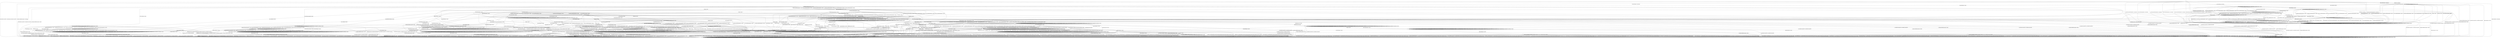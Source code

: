 digraph g {

	s0 [shape="circle" label="s0"];
	s1 [shape="circle" label="s1"];
	s2 [shape="circle" label="s2"];
	s3 [shape="circle" label="s3"];
	s4 [shape="circle" label="s4"];
	s5 [shape="circle" label="s5"];
	s6 [shape="circle" label="s6"];
	s7 [shape="circle" label="s7"];
	s8 [shape="circle" label="s8"];
	s9 [shape="circle" label="s9"];
	s10 [shape="circle" label="s10"];
	s11 [shape="circle" label="s11"];
	s12 [shape="circle" label="s12"];
	s13 [shape="circle" label="s13"];
	s14 [shape="circle" label="s14"];
	s15 [shape="circle" label="s15"];
	s16 [shape="circle" label="s16"];
	s17 [shape="circle" label="s17"];
	s18 [shape="circle" label="s18"];
	s19 [shape="circle" label="s19"];
	s20 [shape="circle" label="s20"];
	s21 [shape="circle" label="s21"];
	s22 [shape="circle" label="s22"];
	s23 [shape="circle" label="s23"];
	s24 [shape="circle" label="s24"];
	s25 [shape="circle" label="s25"];
	s26 [shape="circle" label="s26"];
	s27 [shape="circle" label="s27"];
	s28 [shape="circle" label="s28"];
	s29 [shape="circle" label="s29"];
	s30 [shape="circle" label="s30"];
	s31 [shape="circle" label="s31"];
	s32 [shape="circle" label="s32"];
	s33 [shape="circle" label="s33"];
	s34 [shape="circle" label="s34"];
	s35 [shape="circle" label="s35"];
	s36 [shape="circle" label="s36"];
	s37 [shape="circle" label="s37"];
	s38 [shape="circle" label="s38"];
	s39 [shape="circle" label="s39"];
	s40 [shape="circle" label="s40"];
	s41 [shape="circle" label="s41"];
	s42 [shape="circle" label="s42"];
	s43 [shape="circle" label="s43"];
	s44 [shape="circle" label="s44"];
	s45 [shape="circle" label="s45"];
	s46 [shape="circle" label="s46"];
	s47 [shape="circle" label="s47"];
	s48 [shape="circle" label="s48"];
	s49 [shape="circle" label="s49"];
	s50 [shape="circle" label="s50"];
	s51 [shape="circle" label="s51"];
	s52 [shape="circle" label="s52"];
	s53 [shape="circle" label="s53"];
	s54 [shape="circle" label="s54"];
	s0 -> s2 [label="HELLO_VERIFY_REQUEST / CLIENT_HELLO+"];
	s0 -> s7 [label="ECDH_SERVER_HELLO / CLIENT_HELLO"];
	s0 -> s1 [label="ECDH_SERVER_KEY_EXCHANGE / CLIENT_HELLO"];
	s0 -> s1 [label="RSA_SIGN_CERTIFICATE_REQUEST / CLIENT_HELLO"];
	s0 -> s1 [label="RSA_FIXED_ECDH_CERTIFICATE_REQUEST / CLIENT_HELLO"];
	s0 -> s1 [label="RSA_FIXED_DH_CERTIFICATE_REQUEST / CLIENT_HELLO"];
	s0 -> s1 [label="DSS_SIGN_CERTIFICATE_REQUEST / CLIENT_HELLO"];
	s0 -> s1 [label="DSS_FIXED_DH_CERTIFICATE_REQUEST / CLIENT_HELLO"];
	s0 -> s1 [label="ECDSA_SIGN_CERTIFICATE_REQUEST / CLIENT_HELLO"];
	s0 -> s1 [label="SERVER_HELLO_DONE / CLIENT_HELLO"];
	s0 -> s4 [label="CHANGE_CIPHER_SPEC / CLIENT_HELLO"];
	s0 -> s1 [label="FINISHED / CLIENT_HELLO"];
	s0 -> s2 [label="APPLICATION / CLIENT_HELLO"];
	s0 -> s1 [label="CERTIFICATE / CLIENT_HELLO"];
	s0 -> s5 [label="EMPTY_CERTIFICATE / CLIENT_HELLO"];
	s0 -> s3 [label="Alert(WARNING,CLOSE_NOTIFY) / CLIENT_HELLO|Alert(WARNING,CLOSE_NOTIFY)"];
	s0 -> s3 [label="Alert(FATAL,UNEXPECTED_MESSAGE) / CLIENT_HELLO"];
	s1 -> s1 [label="HELLO_VERIFY_REQUEST / TIMEOUT"];
	s1 -> s1 [label="ECDH_SERVER_HELLO / TIMEOUT"];
	s1 -> s1 [label="ECDH_SERVER_KEY_EXCHANGE / TIMEOUT"];
	s1 -> s1 [label="RSA_SIGN_CERTIFICATE_REQUEST / TIMEOUT"];
	s1 -> s1 [label="RSA_FIXED_ECDH_CERTIFICATE_REQUEST / TIMEOUT"];
	s1 -> s1 [label="RSA_FIXED_DH_CERTIFICATE_REQUEST / TIMEOUT"];
	s1 -> s1 [label="DSS_SIGN_CERTIFICATE_REQUEST / TIMEOUT"];
	s1 -> s1 [label="DSS_FIXED_DH_CERTIFICATE_REQUEST / TIMEOUT"];
	s1 -> s1 [label="ECDSA_SIGN_CERTIFICATE_REQUEST / TIMEOUT"];
	s1 -> s1 [label="SERVER_HELLO_DONE / TIMEOUT"];
	s1 -> s4 [label="CHANGE_CIPHER_SPEC / TIMEOUT"];
	s1 -> s1 [label="FINISHED / TIMEOUT"];
	s1 -> s1 [label="APPLICATION / TIMEOUT"];
	s1 -> s1 [label="CERTIFICATE / TIMEOUT"];
	s1 -> s1 [label="EMPTY_CERTIFICATE / TIMEOUT"];
	s1 -> s3 [label="Alert(WARNING,CLOSE_NOTIFY) / Alert(WARNING,CLOSE_NOTIFY)"];
	s1 -> s3 [label="Alert(FATAL,UNEXPECTED_MESSAGE) / TIMEOUT"];
	s2 -> s2 [label="HELLO_VERIFY_REQUEST / CLIENT_HELLO"];
	s2 -> s7 [label="ECDH_SERVER_HELLO / TIMEOUT"];
	s2 -> s1 [label="ECDH_SERVER_KEY_EXCHANGE / TIMEOUT"];
	s2 -> s1 [label="RSA_SIGN_CERTIFICATE_REQUEST / TIMEOUT"];
	s2 -> s1 [label="RSA_FIXED_ECDH_CERTIFICATE_REQUEST / TIMEOUT"];
	s2 -> s1 [label="RSA_FIXED_DH_CERTIFICATE_REQUEST / TIMEOUT"];
	s2 -> s1 [label="DSS_SIGN_CERTIFICATE_REQUEST / TIMEOUT"];
	s2 -> s1 [label="DSS_FIXED_DH_CERTIFICATE_REQUEST / TIMEOUT"];
	s2 -> s1 [label="ECDSA_SIGN_CERTIFICATE_REQUEST / TIMEOUT"];
	s2 -> s1 [label="SERVER_HELLO_DONE / TIMEOUT"];
	s2 -> s4 [label="CHANGE_CIPHER_SPEC / TIMEOUT"];
	s2 -> s1 [label="FINISHED / TIMEOUT"];
	s2 -> s2 [label="APPLICATION / TIMEOUT"];
	s2 -> s1 [label="CERTIFICATE / TIMEOUT"];
	s2 -> s5 [label="EMPTY_CERTIFICATE / TIMEOUT"];
	s2 -> s3 [label="Alert(WARNING,CLOSE_NOTIFY) / Alert(WARNING,CLOSE_NOTIFY)"];
	s2 -> s3 [label="Alert(FATAL,UNEXPECTED_MESSAGE) / TIMEOUT"];
	s3 -> s3 [label="HELLO_VERIFY_REQUEST / SOCKET_CLOSED"];
	s3 -> s3 [label="ECDH_SERVER_HELLO / SOCKET_CLOSED"];
	s3 -> s3 [label="ECDH_SERVER_KEY_EXCHANGE / SOCKET_CLOSED"];
	s3 -> s3 [label="RSA_SIGN_CERTIFICATE_REQUEST / SOCKET_CLOSED"];
	s3 -> s3 [label="RSA_FIXED_ECDH_CERTIFICATE_REQUEST / SOCKET_CLOSED"];
	s3 -> s3 [label="RSA_FIXED_DH_CERTIFICATE_REQUEST / SOCKET_CLOSED"];
	s3 -> s3 [label="DSS_SIGN_CERTIFICATE_REQUEST / SOCKET_CLOSED"];
	s3 -> s3 [label="DSS_FIXED_DH_CERTIFICATE_REQUEST / SOCKET_CLOSED"];
	s3 -> s3 [label="ECDSA_SIGN_CERTIFICATE_REQUEST / SOCKET_CLOSED"];
	s3 -> s3 [label="SERVER_HELLO_DONE / SOCKET_CLOSED"];
	s3 -> s3 [label="CHANGE_CIPHER_SPEC / SOCKET_CLOSED"];
	s3 -> s3 [label="FINISHED / SOCKET_CLOSED"];
	s3 -> s3 [label="APPLICATION / SOCKET_CLOSED"];
	s3 -> s3 [label="CERTIFICATE / SOCKET_CLOSED"];
	s3 -> s3 [label="EMPTY_CERTIFICATE / SOCKET_CLOSED"];
	s3 -> s3 [label="Alert(WARNING,CLOSE_NOTIFY) / SOCKET_CLOSED"];
	s3 -> s3 [label="Alert(FATAL,UNEXPECTED_MESSAGE) / SOCKET_CLOSED"];
	s4 -> s4 [label="HELLO_VERIFY_REQUEST / TIMEOUT"];
	s4 -> s4 [label="ECDH_SERVER_HELLO / TIMEOUT"];
	s4 -> s4 [label="ECDH_SERVER_KEY_EXCHANGE / TIMEOUT"];
	s4 -> s4 [label="RSA_SIGN_CERTIFICATE_REQUEST / TIMEOUT"];
	s4 -> s4 [label="RSA_FIXED_ECDH_CERTIFICATE_REQUEST / TIMEOUT"];
	s4 -> s4 [label="RSA_FIXED_DH_CERTIFICATE_REQUEST / TIMEOUT"];
	s4 -> s4 [label="DSS_SIGN_CERTIFICATE_REQUEST / TIMEOUT"];
	s4 -> s4 [label="DSS_FIXED_DH_CERTIFICATE_REQUEST / TIMEOUT"];
	s4 -> s4 [label="ECDSA_SIGN_CERTIFICATE_REQUEST / TIMEOUT"];
	s4 -> s4 [label="SERVER_HELLO_DONE / TIMEOUT"];
	s4 -> s4 [label="CHANGE_CIPHER_SPEC / TIMEOUT"];
	s4 -> s4 [label="FINISHED / TIMEOUT"];
	s4 -> s4 [label="APPLICATION / TIMEOUT"];
	s4 -> s4 [label="CERTIFICATE / TIMEOUT"];
	s4 -> s4 [label="EMPTY_CERTIFICATE / TIMEOUT"];
	s4 -> s4 [label="Alert(WARNING,CLOSE_NOTIFY) / TIMEOUT"];
	s4 -> s4 [label="Alert(FATAL,UNEXPECTED_MESSAGE) / TIMEOUT"];
	s5 -> s5 [label="HELLO_VERIFY_REQUEST / TIMEOUT"];
	s5 -> s22 [label="ECDH_SERVER_HELLO / TIMEOUT"];
	s5 -> s16 [label="ECDH_SERVER_KEY_EXCHANGE / TIMEOUT"];
	s5 -> s13 [label="RSA_SIGN_CERTIFICATE_REQUEST / TIMEOUT"];
	s5 -> s13 [label="RSA_FIXED_ECDH_CERTIFICATE_REQUEST / TIMEOUT"];
	s5 -> s13 [label="RSA_FIXED_DH_CERTIFICATE_REQUEST / TIMEOUT"];
	s5 -> s13 [label="DSS_SIGN_CERTIFICATE_REQUEST / TIMEOUT"];
	s5 -> s13 [label="DSS_FIXED_DH_CERTIFICATE_REQUEST / TIMEOUT"];
	s5 -> s13 [label="ECDSA_SIGN_CERTIFICATE_REQUEST / TIMEOUT"];
	s5 -> s5 [label="SERVER_HELLO_DONE / TIMEOUT"];
	s5 -> s6 [label="CHANGE_CIPHER_SPEC / TIMEOUT"];
	s5 -> s5 [label="FINISHED / TIMEOUT"];
	s5 -> s5 [label="APPLICATION / TIMEOUT"];
	s5 -> s1 [label="CERTIFICATE / TIMEOUT"];
	s5 -> s1 [label="EMPTY_CERTIFICATE / TIMEOUT"];
	s5 -> s3 [label="Alert(WARNING,CLOSE_NOTIFY) / Alert(WARNING,CLOSE_NOTIFY)"];
	s5 -> s3 [label="Alert(FATAL,UNEXPECTED_MESSAGE) / TIMEOUT"];
	s6 -> s3 [label="HELLO_VERIFY_REQUEST / Alert(FATAL,UNEXPECTED_MESSAGE)"];
	s6 -> s3 [label="ECDH_SERVER_HELLO / Alert(FATAL,UNEXPECTED_MESSAGE)"];
	s6 -> s3 [label="ECDH_SERVER_KEY_EXCHANGE / Alert(FATAL,UNEXPECTED_MESSAGE)"];
	s6 -> s3 [label="RSA_SIGN_CERTIFICATE_REQUEST / Alert(FATAL,UNEXPECTED_MESSAGE)"];
	s6 -> s3 [label="RSA_FIXED_ECDH_CERTIFICATE_REQUEST / Alert(FATAL,UNEXPECTED_MESSAGE)"];
	s6 -> s3 [label="RSA_FIXED_DH_CERTIFICATE_REQUEST / Alert(FATAL,UNEXPECTED_MESSAGE)"];
	s6 -> s3 [label="DSS_SIGN_CERTIFICATE_REQUEST / Alert(FATAL,UNEXPECTED_MESSAGE)"];
	s6 -> s3 [label="DSS_FIXED_DH_CERTIFICATE_REQUEST / Alert(FATAL,UNEXPECTED_MESSAGE)"];
	s6 -> s3 [label="ECDSA_SIGN_CERTIFICATE_REQUEST / Alert(FATAL,UNEXPECTED_MESSAGE)"];
	s6 -> s3 [label="SERVER_HELLO_DONE / Alert(FATAL,UNEXPECTED_MESSAGE)"];
	s6 -> s4 [label="CHANGE_CIPHER_SPEC / TIMEOUT"];
	s6 -> s3 [label="FINISHED / Alert(FATAL,UNEXPECTED_MESSAGE)"];
	s6 -> s6 [label="APPLICATION / TIMEOUT"];
	s6 -> s3 [label="CERTIFICATE / Alert(FATAL,UNEXPECTED_MESSAGE)"];
	s6 -> s3 [label="EMPTY_CERTIFICATE / Alert(FATAL,UNEXPECTED_MESSAGE)"];
	s6 -> s6 [label="Alert(WARNING,CLOSE_NOTIFY) / TIMEOUT"];
	s6 -> s6 [label="Alert(FATAL,UNEXPECTED_MESSAGE) / TIMEOUT"];
	s7 -> s49 [label="HELLO_VERIFY_REQUEST / TIMEOUT"];
	s7 -> s39 [label="ECDH_SERVER_HELLO / TIMEOUT"];
	s7 -> s9 [label="ECDH_SERVER_KEY_EXCHANGE / TIMEOUT"];
	s7 -> s14 [label="RSA_SIGN_CERTIFICATE_REQUEST / TIMEOUT"];
	s7 -> s14 [label="RSA_FIXED_ECDH_CERTIFICATE_REQUEST / TIMEOUT"];
	s7 -> s14 [label="RSA_FIXED_DH_CERTIFICATE_REQUEST / TIMEOUT"];
	s7 -> s14 [label="DSS_SIGN_CERTIFICATE_REQUEST / TIMEOUT"];
	s7 -> s14 [label="DSS_FIXED_DH_CERTIFICATE_REQUEST / TIMEOUT"];
	s7 -> s14 [label="ECDSA_SIGN_CERTIFICATE_REQUEST / TIMEOUT"];
	s7 -> s3 [label="SERVER_HELLO_DONE / Alert(FATAL,INTERNAL_ERROR)"];
	s7 -> s6 [label="CHANGE_CIPHER_SPEC / TIMEOUT"];
	s7 -> s12 [label="FINISHED / TIMEOUT"];
	s7 -> s7 [label="APPLICATION / TIMEOUT"];
	s7 -> s7 [label="CERTIFICATE / TIMEOUT"];
	s7 -> s8 [label="EMPTY_CERTIFICATE / TIMEOUT"];
	s7 -> s3 [label="Alert(WARNING,CLOSE_NOTIFY) / Alert(WARNING,CLOSE_NOTIFY)"];
	s7 -> s3 [label="Alert(FATAL,UNEXPECTED_MESSAGE) / TIMEOUT"];
	s8 -> s8 [label="HELLO_VERIFY_REQUEST / TIMEOUT"];
	s8 -> s24 [label="ECDH_SERVER_HELLO / TIMEOUT"];
	s8 -> s8 [label="ECDH_SERVER_KEY_EXCHANGE / TIMEOUT"];
	s8 -> s23 [label="RSA_SIGN_CERTIFICATE_REQUEST / TIMEOUT"];
	s8 -> s23 [label="RSA_FIXED_ECDH_CERTIFICATE_REQUEST / TIMEOUT"];
	s8 -> s23 [label="RSA_FIXED_DH_CERTIFICATE_REQUEST / TIMEOUT"];
	s8 -> s23 [label="DSS_SIGN_CERTIFICATE_REQUEST / TIMEOUT"];
	s8 -> s23 [label="DSS_FIXED_DH_CERTIFICATE_REQUEST / TIMEOUT"];
	s8 -> s23 [label="ECDSA_SIGN_CERTIFICATE_REQUEST / TIMEOUT"];
	s8 -> s3 [label="SERVER_HELLO_DONE / Alert(FATAL,BAD_CERTIFICATE)"];
	s8 -> s10 [label="CHANGE_CIPHER_SPEC / TIMEOUT"];
	s8 -> s8 [label="FINISHED / TIMEOUT"];
	s8 -> s8 [label="APPLICATION / TIMEOUT"];
	s8 -> s24 [label="CERTIFICATE / TIMEOUT"];
	s8 -> s24 [label="EMPTY_CERTIFICATE / TIMEOUT"];
	s8 -> s3 [label="Alert(WARNING,CLOSE_NOTIFY) / Alert(WARNING,CLOSE_NOTIFY)"];
	s8 -> s3 [label="Alert(FATAL,UNEXPECTED_MESSAGE) / TIMEOUT"];
	s9 -> s9 [label="HELLO_VERIFY_REQUEST / TIMEOUT"];
	s9 -> s19 [label="ECDH_SERVER_HELLO / TIMEOUT"];
	s9 -> s19 [label="ECDH_SERVER_KEY_EXCHANGE / TIMEOUT"];
	s9 -> s25 [label="RSA_SIGN_CERTIFICATE_REQUEST / TIMEOUT"];
	s9 -> s25 [label="RSA_FIXED_ECDH_CERTIFICATE_REQUEST / TIMEOUT"];
	s9 -> s25 [label="RSA_FIXED_DH_CERTIFICATE_REQUEST / TIMEOUT"];
	s9 -> s25 [label="DSS_SIGN_CERTIFICATE_REQUEST / TIMEOUT"];
	s9 -> s25 [label="DSS_FIXED_DH_CERTIFICATE_REQUEST / TIMEOUT"];
	s9 -> s25 [label="ECDSA_SIGN_CERTIFICATE_REQUEST / TIMEOUT"];
	s9 -> s3 [label="SERVER_HELLO_DONE / Alert(FATAL,HANDSHAKE_FAILURE)"];
	s9 -> s11 [label="CHANGE_CIPHER_SPEC / TIMEOUT"];
	s9 -> s9 [label="FINISHED / TIMEOUT"];
	s9 -> s9 [label="APPLICATION / TIMEOUT"];
	s9 -> s9 [label="CERTIFICATE / TIMEOUT"];
	s9 -> s9 [label="EMPTY_CERTIFICATE / TIMEOUT"];
	s9 -> s3 [label="Alert(WARNING,CLOSE_NOTIFY) / Alert(WARNING,CLOSE_NOTIFY)"];
	s9 -> s3 [label="Alert(FATAL,UNEXPECTED_MESSAGE) / TIMEOUT"];
	s10 -> s3 [label="HELLO_VERIFY_REQUEST / Alert(FATAL,BAD_CERTIFICATE)"];
	s10 -> s3 [label="ECDH_SERVER_HELLO / Alert(FATAL,BAD_CERTIFICATE)"];
	s10 -> s3 [label="ECDH_SERVER_KEY_EXCHANGE / Alert(FATAL,BAD_CERTIFICATE)"];
	s10 -> s3 [label="RSA_SIGN_CERTIFICATE_REQUEST / Alert(FATAL,BAD_CERTIFICATE)"];
	s10 -> s3 [label="RSA_FIXED_ECDH_CERTIFICATE_REQUEST / Alert(FATAL,BAD_CERTIFICATE)"];
	s10 -> s3 [label="RSA_FIXED_DH_CERTIFICATE_REQUEST / Alert(FATAL,BAD_CERTIFICATE)"];
	s10 -> s3 [label="DSS_SIGN_CERTIFICATE_REQUEST / Alert(FATAL,BAD_CERTIFICATE)"];
	s10 -> s3 [label="DSS_FIXED_DH_CERTIFICATE_REQUEST / Alert(FATAL,BAD_CERTIFICATE)"];
	s10 -> s3 [label="ECDSA_SIGN_CERTIFICATE_REQUEST / Alert(FATAL,BAD_CERTIFICATE)"];
	s10 -> s3 [label="SERVER_HELLO_DONE / Alert(FATAL,BAD_CERTIFICATE)"];
	s10 -> s4 [label="CHANGE_CIPHER_SPEC / TIMEOUT"];
	s10 -> s3 [label="FINISHED / Alert(FATAL,BAD_CERTIFICATE)"];
	s10 -> s10 [label="APPLICATION / TIMEOUT"];
	s10 -> s3 [label="CERTIFICATE / Alert(FATAL,BAD_CERTIFICATE)"];
	s10 -> s3 [label="EMPTY_CERTIFICATE / Alert(FATAL,BAD_CERTIFICATE)"];
	s10 -> s10 [label="Alert(WARNING,CLOSE_NOTIFY) / TIMEOUT"];
	s10 -> s10 [label="Alert(FATAL,UNEXPECTED_MESSAGE) / TIMEOUT"];
	s11 -> s3 [label="HELLO_VERIFY_REQUEST / Alert(FATAL,HANDSHAKE_FAILURE)"];
	s11 -> s3 [label="ECDH_SERVER_HELLO / Alert(FATAL,HANDSHAKE_FAILURE)"];
	s11 -> s3 [label="ECDH_SERVER_KEY_EXCHANGE / Alert(FATAL,HANDSHAKE_FAILURE)"];
	s11 -> s3 [label="RSA_SIGN_CERTIFICATE_REQUEST / Alert(FATAL,HANDSHAKE_FAILURE)"];
	s11 -> s3 [label="RSA_FIXED_ECDH_CERTIFICATE_REQUEST / Alert(FATAL,HANDSHAKE_FAILURE)"];
	s11 -> s3 [label="RSA_FIXED_DH_CERTIFICATE_REQUEST / Alert(FATAL,HANDSHAKE_FAILURE)"];
	s11 -> s3 [label="DSS_SIGN_CERTIFICATE_REQUEST / Alert(FATAL,HANDSHAKE_FAILURE)"];
	s11 -> s3 [label="DSS_FIXED_DH_CERTIFICATE_REQUEST / Alert(FATAL,HANDSHAKE_FAILURE)"];
	s11 -> s3 [label="ECDSA_SIGN_CERTIFICATE_REQUEST / Alert(FATAL,HANDSHAKE_FAILURE)"];
	s11 -> s3 [label="SERVER_HELLO_DONE / Alert(FATAL,HANDSHAKE_FAILURE)"];
	s11 -> s4 [label="CHANGE_CIPHER_SPEC / TIMEOUT"];
	s11 -> s3 [label="FINISHED / Alert(FATAL,HANDSHAKE_FAILURE)"];
	s11 -> s11 [label="APPLICATION / TIMEOUT"];
	s11 -> s3 [label="CERTIFICATE / Alert(FATAL,HANDSHAKE_FAILURE)"];
	s11 -> s3 [label="EMPTY_CERTIFICATE / Alert(FATAL,HANDSHAKE_FAILURE)"];
	s11 -> s11 [label="Alert(WARNING,CLOSE_NOTIFY) / TIMEOUT"];
	s11 -> s11 [label="Alert(FATAL,UNEXPECTED_MESSAGE) / TIMEOUT"];
	s12 -> s49 [label="HELLO_VERIFY_REQUEST / TIMEOUT"];
	s12 -> s20 [label="ECDH_SERVER_HELLO / TIMEOUT"];
	s12 -> s21 [label="ECDH_SERVER_KEY_EXCHANGE / TIMEOUT"];
	s12 -> s52 [label="RSA_SIGN_CERTIFICATE_REQUEST / TIMEOUT"];
	s12 -> s52 [label="RSA_FIXED_ECDH_CERTIFICATE_REQUEST / TIMEOUT"];
	s12 -> s52 [label="RSA_FIXED_DH_CERTIFICATE_REQUEST / TIMEOUT"];
	s12 -> s52 [label="DSS_SIGN_CERTIFICATE_REQUEST / TIMEOUT"];
	s12 -> s52 [label="DSS_FIXED_DH_CERTIFICATE_REQUEST / TIMEOUT"];
	s12 -> s52 [label="ECDSA_SIGN_CERTIFICATE_REQUEST / TIMEOUT"];
	s12 -> s3 [label="SERVER_HELLO_DONE / Alert(FATAL,UNEXPECTED_MESSAGE)"];
	s12 -> s6 [label="CHANGE_CIPHER_SPEC / TIMEOUT"];
	s12 -> s20 [label="FINISHED / TIMEOUT"];
	s12 -> s12 [label="APPLICATION / TIMEOUT"];
	s12 -> s38 [label="CERTIFICATE / TIMEOUT"];
	s12 -> s38 [label="EMPTY_CERTIFICATE / TIMEOUT"];
	s12 -> s3 [label="Alert(WARNING,CLOSE_NOTIFY) / Alert(WARNING,CLOSE_NOTIFY)"];
	s12 -> s3 [label="Alert(FATAL,UNEXPECTED_MESSAGE) / TIMEOUT"];
	s13 -> s13 [label="HELLO_VERIFY_REQUEST / TIMEOUT"];
	s13 -> s51 [label="ECDH_SERVER_HELLO / TIMEOUT"];
	s13 -> s13 [label="ECDH_SERVER_KEY_EXCHANGE / TIMEOUT"];
	s13 -> s1 [label="RSA_SIGN_CERTIFICATE_REQUEST / TIMEOUT"];
	s13 -> s1 [label="RSA_FIXED_ECDH_CERTIFICATE_REQUEST / TIMEOUT"];
	s13 -> s1 [label="RSA_FIXED_DH_CERTIFICATE_REQUEST / TIMEOUT"];
	s13 -> s1 [label="DSS_SIGN_CERTIFICATE_REQUEST / TIMEOUT"];
	s13 -> s1 [label="DSS_FIXED_DH_CERTIFICATE_REQUEST / TIMEOUT"];
	s13 -> s1 [label="ECDSA_SIGN_CERTIFICATE_REQUEST / TIMEOUT"];
	s13 -> s26 [label="SERVER_HELLO_DONE / TIMEOUT"];
	s13 -> s6 [label="CHANGE_CIPHER_SPEC / TIMEOUT"];
	s13 -> s13 [label="FINISHED / TIMEOUT"];
	s13 -> s13 [label="APPLICATION / TIMEOUT"];
	s13 -> s1 [label="CERTIFICATE / TIMEOUT"];
	s13 -> s1 [label="EMPTY_CERTIFICATE / TIMEOUT"];
	s13 -> s3 [label="Alert(WARNING,CLOSE_NOTIFY) / Alert(WARNING,CLOSE_NOTIFY)"];
	s13 -> s3 [label="Alert(FATAL,UNEXPECTED_MESSAGE) / TIMEOUT"];
	s14 -> s49 [label="HELLO_VERIFY_REQUEST / TIMEOUT"];
	s14 -> s42 [label="ECDH_SERVER_HELLO / TIMEOUT"];
	s14 -> s25 [label="ECDH_SERVER_KEY_EXCHANGE / TIMEOUT"];
	s14 -> s15 [label="RSA_SIGN_CERTIFICATE_REQUEST / TIMEOUT"];
	s14 -> s53 [label="RSA_FIXED_ECDH_CERTIFICATE_REQUEST / TIMEOUT"];
	s14 -> s53 [label="RSA_FIXED_DH_CERTIFICATE_REQUEST / TIMEOUT"];
	s14 -> s53 [label="DSS_SIGN_CERTIFICATE_REQUEST / TIMEOUT"];
	s14 -> s45 [label="DSS_FIXED_DH_CERTIFICATE_REQUEST / TIMEOUT"];
	s14 -> s53 [label="ECDSA_SIGN_CERTIFICATE_REQUEST / TIMEOUT"];
	s14 -> s3 [label="SERVER_HELLO_DONE / TIMEOUT"];
	s14 -> s6 [label="CHANGE_CIPHER_SPEC / TIMEOUT"];
	s14 -> s52 [label="FINISHED / TIMEOUT"];
	s14 -> s14 [label="APPLICATION / TIMEOUT"];
	s14 -> s14 [label="CERTIFICATE / TIMEOUT"];
	s14 -> s23 [label="EMPTY_CERTIFICATE / TIMEOUT"];
	s14 -> s3 [label="Alert(WARNING,CLOSE_NOTIFY) / Alert(WARNING,CLOSE_NOTIFY)"];
	s14 -> s3 [label="Alert(FATAL,UNEXPECTED_MESSAGE) / TIMEOUT"];
	s15 -> s20 [label="HELLO_VERIFY_REQUEST / TIMEOUT"];
	s15 -> s42 [label="ECDH_SERVER_HELLO / TIMEOUT"];
	s15 -> s19 [label="ECDH_SERVER_KEY_EXCHANGE / TIMEOUT"];
	s15 -> s53 [label="RSA_SIGN_CERTIFICATE_REQUEST / TIMEOUT"];
	s15 -> s53 [label="RSA_FIXED_ECDH_CERTIFICATE_REQUEST / TIMEOUT"];
	s15 -> s53 [label="RSA_FIXED_DH_CERTIFICATE_REQUEST / TIMEOUT"];
	s15 -> s53 [label="DSS_SIGN_CERTIFICATE_REQUEST / TIMEOUT"];
	s15 -> s53 [label="DSS_FIXED_DH_CERTIFICATE_REQUEST / TIMEOUT"];
	s15 -> s53 [label="ECDSA_SIGN_CERTIFICATE_REQUEST / TIMEOUT"];
	s15 -> s17 [label="SERVER_HELLO_DONE / TIMEOUT"];
	s15 -> s6 [label="CHANGE_CIPHER_SPEC / TIMEOUT"];
	s15 -> s20 [label="FINISHED / TIMEOUT"];
	s15 -> s53 [label="APPLICATION / TIMEOUT"];
	s15 -> s27 [label="CERTIFICATE / TIMEOUT"];
	s15 -> s24 [label="EMPTY_CERTIFICATE / TIMEOUT"];
	s15 -> s3 [label="Alert(WARNING,CLOSE_NOTIFY) / Alert(WARNING,CLOSE_NOTIFY)"];
	s15 -> s3 [label="Alert(FATAL,UNEXPECTED_MESSAGE) / TIMEOUT"];
	s16 -> s16 [label="HELLO_VERIFY_REQUEST / TIMEOUT"];
	s16 -> s16 [label="ECDH_SERVER_HELLO / TIMEOUT"];
	s16 -> s1 [label="ECDH_SERVER_KEY_EXCHANGE / TIMEOUT"];
	s16 -> s13 [label="RSA_SIGN_CERTIFICATE_REQUEST / TIMEOUT"];
	s16 -> s13 [label="RSA_FIXED_ECDH_CERTIFICATE_REQUEST / TIMEOUT"];
	s16 -> s13 [label="RSA_FIXED_DH_CERTIFICATE_REQUEST / TIMEOUT"];
	s16 -> s13 [label="DSS_SIGN_CERTIFICATE_REQUEST / TIMEOUT"];
	s16 -> s13 [label="DSS_FIXED_DH_CERTIFICATE_REQUEST / TIMEOUT"];
	s16 -> s13 [label="ECDSA_SIGN_CERTIFICATE_REQUEST / TIMEOUT"];
	s16 -> s16 [label="SERVER_HELLO_DONE / TIMEOUT"];
	s16 -> s6 [label="CHANGE_CIPHER_SPEC / TIMEOUT"];
	s16 -> s16 [label="FINISHED / TIMEOUT"];
	s16 -> s16 [label="APPLICATION / TIMEOUT"];
	s16 -> s1 [label="CERTIFICATE / TIMEOUT"];
	s16 -> s1 [label="EMPTY_CERTIFICATE / TIMEOUT"];
	s16 -> s3 [label="Alert(WARNING,CLOSE_NOTIFY) / Alert(WARNING,CLOSE_NOTIFY)"];
	s16 -> s3 [label="Alert(FATAL,UNEXPECTED_MESSAGE) / TIMEOUT"];
	s17 -> s17 [label="HELLO_VERIFY_REQUEST / TIMEOUT"];
	s17 -> s17 [label="ECDH_SERVER_HELLO / TIMEOUT"];
	s17 -> s17 [label="ECDH_SERVER_KEY_EXCHANGE / TIMEOUT"];
	s17 -> s17 [label="RSA_SIGN_CERTIFICATE_REQUEST / TIMEOUT"];
	s17 -> s17 [label="RSA_FIXED_ECDH_CERTIFICATE_REQUEST / TIMEOUT"];
	s17 -> s17 [label="RSA_FIXED_DH_CERTIFICATE_REQUEST / TIMEOUT"];
	s17 -> s17 [label="DSS_SIGN_CERTIFICATE_REQUEST / TIMEOUT"];
	s17 -> s17 [label="DSS_FIXED_DH_CERTIFICATE_REQUEST / TIMEOUT"];
	s17 -> s17 [label="ECDSA_SIGN_CERTIFICATE_REQUEST / TIMEOUT"];
	s17 -> s17 [label="SERVER_HELLO_DONE / TIMEOUT"];
	s17 -> s18 [label="CHANGE_CIPHER_SPEC / TIMEOUT"];
	s17 -> s17 [label="FINISHED / TIMEOUT"];
	s17 -> s17 [label="APPLICATION / TIMEOUT"];
	s17 -> s17 [label="CERTIFICATE / TIMEOUT"];
	s17 -> s17 [label="EMPTY_CERTIFICATE / TIMEOUT"];
	s17 -> s3 [label="Alert(WARNING,CLOSE_NOTIFY) / Alert(WARNING,CLOSE_NOTIFY)"];
	s17 -> s3 [label="Alert(FATAL,UNEXPECTED_MESSAGE) / TIMEOUT"];
	s18 -> s3 [label="HELLO_VERIFY_REQUEST / TIMEOUT"];
	s18 -> s3 [label="ECDH_SERVER_HELLO / TIMEOUT"];
	s18 -> s3 [label="ECDH_SERVER_KEY_EXCHANGE / TIMEOUT"];
	s18 -> s3 [label="RSA_SIGN_CERTIFICATE_REQUEST / TIMEOUT"];
	s18 -> s3 [label="RSA_FIXED_ECDH_CERTIFICATE_REQUEST / TIMEOUT"];
	s18 -> s3 [label="RSA_FIXED_DH_CERTIFICATE_REQUEST / TIMEOUT"];
	s18 -> s3 [label="DSS_SIGN_CERTIFICATE_REQUEST / TIMEOUT"];
	s18 -> s3 [label="DSS_FIXED_DH_CERTIFICATE_REQUEST / TIMEOUT"];
	s18 -> s3 [label="ECDSA_SIGN_CERTIFICATE_REQUEST / TIMEOUT"];
	s18 -> s3 [label="SERVER_HELLO_DONE / TIMEOUT"];
	s18 -> s4 [label="CHANGE_CIPHER_SPEC / TIMEOUT"];
	s18 -> s3 [label="FINISHED / TIMEOUT"];
	s18 -> s18 [label="APPLICATION / TIMEOUT"];
	s18 -> s3 [label="CERTIFICATE / TIMEOUT"];
	s18 -> s3 [label="EMPTY_CERTIFICATE / TIMEOUT"];
	s18 -> s18 [label="Alert(WARNING,CLOSE_NOTIFY) / TIMEOUT"];
	s18 -> s18 [label="Alert(FATAL,UNEXPECTED_MESSAGE) / TIMEOUT"];
	s19 -> s19 [label="HELLO_VERIFY_REQUEST / TIMEOUT"];
	s19 -> s19 [label="ECDH_SERVER_HELLO / TIMEOUT"];
	s19 -> s19 [label="ECDH_SERVER_KEY_EXCHANGE / TIMEOUT"];
	s19 -> s19 [label="RSA_SIGN_CERTIFICATE_REQUEST / TIMEOUT"];
	s19 -> s19 [label="RSA_FIXED_ECDH_CERTIFICATE_REQUEST / TIMEOUT"];
	s19 -> s19 [label="RSA_FIXED_DH_CERTIFICATE_REQUEST / TIMEOUT"];
	s19 -> s19 [label="DSS_SIGN_CERTIFICATE_REQUEST / TIMEOUT"];
	s19 -> s19 [label="DSS_FIXED_DH_CERTIFICATE_REQUEST / TIMEOUT"];
	s19 -> s19 [label="ECDSA_SIGN_CERTIFICATE_REQUEST / TIMEOUT"];
	s19 -> s19 [label="SERVER_HELLO_DONE / TIMEOUT"];
	s19 -> s11 [label="CHANGE_CIPHER_SPEC / TIMEOUT"];
	s19 -> s19 [label="FINISHED / TIMEOUT"];
	s19 -> s19 [label="APPLICATION / TIMEOUT"];
	s19 -> s19 [label="CERTIFICATE / TIMEOUT"];
	s19 -> s19 [label="EMPTY_CERTIFICATE / TIMEOUT"];
	s19 -> s3 [label="Alert(WARNING,CLOSE_NOTIFY) / Alert(WARNING,CLOSE_NOTIFY)"];
	s19 -> s3 [label="Alert(FATAL,UNEXPECTED_MESSAGE) / TIMEOUT"];
	s20 -> s20 [label="HELLO_VERIFY_REQUEST / TIMEOUT"];
	s20 -> s20 [label="ECDH_SERVER_HELLO / TIMEOUT"];
	s20 -> s20 [label="ECDH_SERVER_KEY_EXCHANGE / TIMEOUT"];
	s20 -> s20 [label="RSA_SIGN_CERTIFICATE_REQUEST / TIMEOUT"];
	s20 -> s20 [label="RSA_FIXED_ECDH_CERTIFICATE_REQUEST / TIMEOUT"];
	s20 -> s20 [label="RSA_FIXED_DH_CERTIFICATE_REQUEST / TIMEOUT"];
	s20 -> s20 [label="DSS_SIGN_CERTIFICATE_REQUEST / TIMEOUT"];
	s20 -> s20 [label="DSS_FIXED_DH_CERTIFICATE_REQUEST / TIMEOUT"];
	s20 -> s20 [label="ECDSA_SIGN_CERTIFICATE_REQUEST / TIMEOUT"];
	s20 -> s20 [label="SERVER_HELLO_DONE / TIMEOUT"];
	s20 -> s6 [label="CHANGE_CIPHER_SPEC / TIMEOUT"];
	s20 -> s20 [label="FINISHED / TIMEOUT"];
	s20 -> s20 [label="APPLICATION / TIMEOUT"];
	s20 -> s20 [label="CERTIFICATE / TIMEOUT"];
	s20 -> s20 [label="EMPTY_CERTIFICATE / TIMEOUT"];
	s20 -> s3 [label="Alert(WARNING,CLOSE_NOTIFY) / Alert(WARNING,CLOSE_NOTIFY)"];
	s20 -> s3 [label="Alert(FATAL,UNEXPECTED_MESSAGE) / TIMEOUT"];
	s21 -> s50 [label="HELLO_VERIFY_REQUEST / TIMEOUT"];
	s21 -> s20 [label="ECDH_SERVER_HELLO / TIMEOUT"];
	s21 -> s20 [label="ECDH_SERVER_KEY_EXCHANGE / TIMEOUT"];
	s21 -> s43 [label="RSA_SIGN_CERTIFICATE_REQUEST / TIMEOUT"];
	s21 -> s43 [label="RSA_FIXED_ECDH_CERTIFICATE_REQUEST / TIMEOUT"];
	s21 -> s43 [label="RSA_FIXED_DH_CERTIFICATE_REQUEST / TIMEOUT"];
	s21 -> s43 [label="DSS_SIGN_CERTIFICATE_REQUEST / TIMEOUT"];
	s21 -> s43 [label="DSS_FIXED_DH_CERTIFICATE_REQUEST / TIMEOUT"];
	s21 -> s43 [label="ECDSA_SIGN_CERTIFICATE_REQUEST / TIMEOUT"];
	s21 -> s3 [label="SERVER_HELLO_DONE / Alert(FATAL,UNEXPECTED_MESSAGE)"];
	s21 -> s6 [label="CHANGE_CIPHER_SPEC / TIMEOUT"];
	s21 -> s20 [label="FINISHED / TIMEOUT"];
	s21 -> s21 [label="APPLICATION / TIMEOUT"];
	s21 -> s21 [label="CERTIFICATE / TIMEOUT"];
	s21 -> s21 [label="EMPTY_CERTIFICATE / TIMEOUT"];
	s21 -> s3 [label="Alert(WARNING,CLOSE_NOTIFY) / Alert(WARNING,CLOSE_NOTIFY)"];
	s21 -> s3 [label="Alert(FATAL,UNEXPECTED_MESSAGE) / TIMEOUT"];
	s22 -> s22 [label="HELLO_VERIFY_REQUEST / TIMEOUT"];
	s22 -> s1 [label="ECDH_SERVER_HELLO / TIMEOUT"];
	s22 -> s16 [label="ECDH_SERVER_KEY_EXCHANGE / TIMEOUT"];
	s22 -> s51 [label="RSA_SIGN_CERTIFICATE_REQUEST / TIMEOUT"];
	s22 -> s51 [label="RSA_FIXED_ECDH_CERTIFICATE_REQUEST / TIMEOUT"];
	s22 -> s51 [label="RSA_FIXED_DH_CERTIFICATE_REQUEST / TIMEOUT"];
	s22 -> s51 [label="DSS_SIGN_CERTIFICATE_REQUEST / TIMEOUT"];
	s22 -> s51 [label="DSS_FIXED_DH_CERTIFICATE_REQUEST / TIMEOUT"];
	s22 -> s51 [label="ECDSA_SIGN_CERTIFICATE_REQUEST / TIMEOUT"];
	s22 -> s22 [label="SERVER_HELLO_DONE / TIMEOUT"];
	s22 -> s6 [label="CHANGE_CIPHER_SPEC / TIMEOUT"];
	s22 -> s22 [label="FINISHED / TIMEOUT"];
	s22 -> s22 [label="APPLICATION / TIMEOUT"];
	s22 -> s1 [label="CERTIFICATE / TIMEOUT"];
	s22 -> s1 [label="EMPTY_CERTIFICATE / TIMEOUT"];
	s22 -> s3 [label="Alert(WARNING,CLOSE_NOTIFY) / Alert(WARNING,CLOSE_NOTIFY)"];
	s22 -> s3 [label="Alert(FATAL,UNEXPECTED_MESSAGE) / TIMEOUT"];
	s23 -> s23 [label="HELLO_VERIFY_REQUEST / TIMEOUT"];
	s23 -> s24 [label="ECDH_SERVER_HELLO / TIMEOUT"];
	s23 -> s23 [label="ECDH_SERVER_KEY_EXCHANGE / TIMEOUT"];
	s23 -> s24 [label="RSA_SIGN_CERTIFICATE_REQUEST / TIMEOUT"];
	s23 -> s24 [label="RSA_FIXED_ECDH_CERTIFICATE_REQUEST / TIMEOUT"];
	s23 -> s24 [label="RSA_FIXED_DH_CERTIFICATE_REQUEST / TIMEOUT"];
	s23 -> s24 [label="DSS_SIGN_CERTIFICATE_REQUEST / TIMEOUT"];
	s23 -> s24 [label="DSS_FIXED_DH_CERTIFICATE_REQUEST / TIMEOUT"];
	s23 -> s24 [label="ECDSA_SIGN_CERTIFICATE_REQUEST / TIMEOUT"];
	s23 -> s3 [label="SERVER_HELLO_DONE / Alert(FATAL,BAD_CERTIFICATE)"];
	s23 -> s10 [label="CHANGE_CIPHER_SPEC / TIMEOUT"];
	s23 -> s23 [label="FINISHED / TIMEOUT"];
	s23 -> s23 [label="APPLICATION / TIMEOUT"];
	s23 -> s24 [label="CERTIFICATE / TIMEOUT"];
	s23 -> s24 [label="EMPTY_CERTIFICATE / TIMEOUT"];
	s23 -> s3 [label="Alert(WARNING,CLOSE_NOTIFY) / Alert(WARNING,CLOSE_NOTIFY)"];
	s23 -> s3 [label="Alert(FATAL,UNEXPECTED_MESSAGE) / TIMEOUT"];
	s24 -> s24 [label="HELLO_VERIFY_REQUEST / TIMEOUT"];
	s24 -> s24 [label="ECDH_SERVER_HELLO / TIMEOUT"];
	s24 -> s24 [label="ECDH_SERVER_KEY_EXCHANGE / TIMEOUT"];
	s24 -> s24 [label="RSA_SIGN_CERTIFICATE_REQUEST / TIMEOUT"];
	s24 -> s24 [label="RSA_FIXED_ECDH_CERTIFICATE_REQUEST / TIMEOUT"];
	s24 -> s24 [label="RSA_FIXED_DH_CERTIFICATE_REQUEST / TIMEOUT"];
	s24 -> s24 [label="DSS_SIGN_CERTIFICATE_REQUEST / TIMEOUT"];
	s24 -> s24 [label="DSS_FIXED_DH_CERTIFICATE_REQUEST / TIMEOUT"];
	s24 -> s24 [label="ECDSA_SIGN_CERTIFICATE_REQUEST / TIMEOUT"];
	s24 -> s24 [label="SERVER_HELLO_DONE / TIMEOUT"];
	s24 -> s10 [label="CHANGE_CIPHER_SPEC / TIMEOUT"];
	s24 -> s24 [label="FINISHED / TIMEOUT"];
	s24 -> s24 [label="APPLICATION / TIMEOUT"];
	s24 -> s24 [label="CERTIFICATE / TIMEOUT"];
	s24 -> s24 [label="EMPTY_CERTIFICATE / TIMEOUT"];
	s24 -> s3 [label="Alert(WARNING,CLOSE_NOTIFY) / Alert(WARNING,CLOSE_NOTIFY)"];
	s24 -> s3 [label="Alert(FATAL,UNEXPECTED_MESSAGE) / TIMEOUT"];
	s25 -> s25 [label="HELLO_VERIFY_REQUEST / TIMEOUT"];
	s25 -> s19 [label="ECDH_SERVER_HELLO / TIMEOUT"];
	s25 -> s19 [label="ECDH_SERVER_KEY_EXCHANGE / TIMEOUT"];
	s25 -> s19 [label="RSA_SIGN_CERTIFICATE_REQUEST / TIMEOUT"];
	s25 -> s19 [label="RSA_FIXED_ECDH_CERTIFICATE_REQUEST / TIMEOUT"];
	s25 -> s19 [label="RSA_FIXED_DH_CERTIFICATE_REQUEST / TIMEOUT"];
	s25 -> s19 [label="DSS_SIGN_CERTIFICATE_REQUEST / TIMEOUT"];
	s25 -> s19 [label="DSS_FIXED_DH_CERTIFICATE_REQUEST / TIMEOUT"];
	s25 -> s19 [label="ECDSA_SIGN_CERTIFICATE_REQUEST / TIMEOUT"];
	s25 -> s3 [label="SERVER_HELLO_DONE / Alert(FATAL,HANDSHAKE_FAILURE)"];
	s25 -> s11 [label="CHANGE_CIPHER_SPEC / TIMEOUT"];
	s25 -> s25 [label="FINISHED / TIMEOUT"];
	s25 -> s25 [label="APPLICATION / TIMEOUT"];
	s25 -> s25 [label="CERTIFICATE / TIMEOUT"];
	s25 -> s25 [label="EMPTY_CERTIFICATE / TIMEOUT"];
	s25 -> s3 [label="Alert(WARNING,CLOSE_NOTIFY) / Alert(WARNING,CLOSE_NOTIFY)"];
	s25 -> s3 [label="Alert(FATAL,UNEXPECTED_MESSAGE) / TIMEOUT"];
	s26 -> s26 [label="HELLO_VERIFY_REQUEST / TIMEOUT"];
	s26 -> s26 [label="ECDH_SERVER_HELLO / TIMEOUT"];
	s26 -> s26 [label="ECDH_SERVER_KEY_EXCHANGE / TIMEOUT"];
	s26 -> s1 [label="RSA_SIGN_CERTIFICATE_REQUEST / TIMEOUT"];
	s26 -> s1 [label="RSA_FIXED_ECDH_CERTIFICATE_REQUEST / TIMEOUT"];
	s26 -> s1 [label="RSA_FIXED_DH_CERTIFICATE_REQUEST / TIMEOUT"];
	s26 -> s1 [label="DSS_SIGN_CERTIFICATE_REQUEST / TIMEOUT"];
	s26 -> s1 [label="DSS_FIXED_DH_CERTIFICATE_REQUEST / TIMEOUT"];
	s26 -> s1 [label="ECDSA_SIGN_CERTIFICATE_REQUEST / TIMEOUT"];
	s26 -> s1 [label="SERVER_HELLO_DONE / TIMEOUT"];
	s26 -> s6 [label="CHANGE_CIPHER_SPEC / TIMEOUT"];
	s26 -> s26 [label="FINISHED / TIMEOUT"];
	s26 -> s26 [label="APPLICATION / TIMEOUT"];
	s26 -> s1 [label="CERTIFICATE / TIMEOUT"];
	s26 -> s1 [label="EMPTY_CERTIFICATE / TIMEOUT"];
	s26 -> s3 [label="Alert(WARNING,CLOSE_NOTIFY) / Alert(WARNING,CLOSE_NOTIFY)"];
	s26 -> s3 [label="Alert(FATAL,UNEXPECTED_MESSAGE) / TIMEOUT"];
	s27 -> s20 [label="HELLO_VERIFY_REQUEST / TIMEOUT"];
	s27 -> s42 [label="ECDH_SERVER_HELLO / TIMEOUT"];
	s27 -> s28 [label="ECDH_SERVER_KEY_EXCHANGE / TIMEOUT"];
	s27 -> s46 [label="RSA_SIGN_CERTIFICATE_REQUEST / TIMEOUT"];
	s27 -> s46 [label="RSA_FIXED_ECDH_CERTIFICATE_REQUEST / TIMEOUT"];
	s27 -> s46 [label="RSA_FIXED_DH_CERTIFICATE_REQUEST / TIMEOUT"];
	s27 -> s46 [label="DSS_SIGN_CERTIFICATE_REQUEST / TIMEOUT"];
	s27 -> s46 [label="DSS_FIXED_DH_CERTIFICATE_REQUEST / TIMEOUT"];
	s27 -> s46 [label="ECDSA_SIGN_CERTIFICATE_REQUEST / TIMEOUT"];
	s27 -> s17 [label="SERVER_HELLO_DONE / TIMEOUT"];
	s27 -> s6 [label="CHANGE_CIPHER_SPEC / TIMEOUT"];
	s27 -> s20 [label="FINISHED / TIMEOUT"];
	s27 -> s46 [label="APPLICATION / TIMEOUT"];
	s27 -> s46 [label="CERTIFICATE / TIMEOUT"];
	s27 -> s46 [label="EMPTY_CERTIFICATE / TIMEOUT"];
	s27 -> s3 [label="Alert(WARNING,CLOSE_NOTIFY) / Alert(WARNING,CLOSE_NOTIFY)"];
	s27 -> s3 [label="Alert(FATAL,UNEXPECTED_MESSAGE) / TIMEOUT"];
	s28 -> s20 [label="HELLO_VERIFY_REQUEST / TIMEOUT"];
	s28 -> s30 [label="ECDH_SERVER_HELLO / TIMEOUT"];
	s28 -> s47 [label="ECDH_SERVER_KEY_EXCHANGE / TIMEOUT"];
	s28 -> s47 [label="RSA_SIGN_CERTIFICATE_REQUEST / TIMEOUT"];
	s28 -> s47 [label="RSA_FIXED_ECDH_CERTIFICATE_REQUEST / TIMEOUT"];
	s28 -> s47 [label="RSA_FIXED_DH_CERTIFICATE_REQUEST / TIMEOUT"];
	s28 -> s47 [label="DSS_SIGN_CERTIFICATE_REQUEST / TIMEOUT"];
	s28 -> s47 [label="DSS_FIXED_DH_CERTIFICATE_REQUEST / TIMEOUT"];
	s28 -> s47 [label="ECDSA_SIGN_CERTIFICATE_REQUEST / TIMEOUT"];
	s28 -> s29 [label="SERVER_HELLO_DONE / TIMEOUT"];
	s28 -> s6 [label="CHANGE_CIPHER_SPEC / TIMEOUT"];
	s28 -> s20 [label="FINISHED / TIMEOUT"];
	s28 -> s47 [label="APPLICATION / TIMEOUT"];
	s28 -> s47 [label="CERTIFICATE / TIMEOUT"];
	s28 -> s47 [label="EMPTY_CERTIFICATE / TIMEOUT"];
	s28 -> s3 [label="Alert(WARNING,CLOSE_NOTIFY) / Alert(WARNING,CLOSE_NOTIFY)"];
	s28 -> s3 [label="Alert(FATAL,UNEXPECTED_MESSAGE) / TIMEOUT"];
	s29 -> s33 [label="HELLO_VERIFY_REQUEST / TIMEOUT"];
	s29 -> s31 [label="ECDH_SERVER_HELLO / TIMEOUT"];
	s29 -> s29 [label="ECDH_SERVER_KEY_EXCHANGE / TIMEOUT"];
	s29 -> s29 [label="RSA_SIGN_CERTIFICATE_REQUEST / TIMEOUT"];
	s29 -> s29 [label="RSA_FIXED_ECDH_CERTIFICATE_REQUEST / TIMEOUT"];
	s29 -> s29 [label="RSA_FIXED_DH_CERTIFICATE_REQUEST / TIMEOUT"];
	s29 -> s29 [label="DSS_SIGN_CERTIFICATE_REQUEST / TIMEOUT"];
	s29 -> s29 [label="DSS_FIXED_DH_CERTIFICATE_REQUEST / TIMEOUT"];
	s29 -> s29 [label="ECDSA_SIGN_CERTIFICATE_REQUEST / TIMEOUT"];
	s29 -> s29 [label="SERVER_HELLO_DONE / TIMEOUT"];
	s29 -> s34 [label="CHANGE_CIPHER_SPEC / TIMEOUT"];
	s29 -> s33 [label="FINISHED / TIMEOUT"];
	s29 -> s29 [label="APPLICATION / TIMEOUT"];
	s29 -> s29 [label="CERTIFICATE / TIMEOUT"];
	s29 -> s29 [label="EMPTY_CERTIFICATE / TIMEOUT"];
	s29 -> s3 [label="Alert(WARNING,CLOSE_NOTIFY) / Alert(WARNING,CLOSE_NOTIFY)"];
	s29 -> s3 [label="Alert(FATAL,UNEXPECTED_MESSAGE) / TIMEOUT"];
	s30 -> s20 [label="HELLO_VERIFY_REQUEST / TIMEOUT"];
	s30 -> s48 [label="ECDH_SERVER_HELLO / TIMEOUT"];
	s30 -> s48 [label="ECDH_SERVER_KEY_EXCHANGE / TIMEOUT"];
	s30 -> s32 [label="RSA_SIGN_CERTIFICATE_REQUEST / TIMEOUT"];
	s30 -> s48 [label="RSA_FIXED_ECDH_CERTIFICATE_REQUEST / TIMEOUT"];
	s30 -> s48 [label="RSA_FIXED_DH_CERTIFICATE_REQUEST / TIMEOUT"];
	s30 -> s48 [label="DSS_SIGN_CERTIFICATE_REQUEST / TIMEOUT"];
	s30 -> s48 [label="DSS_FIXED_DH_CERTIFICATE_REQUEST / TIMEOUT"];
	s30 -> s48 [label="ECDSA_SIGN_CERTIFICATE_REQUEST / TIMEOUT"];
	s30 -> s31 [label="SERVER_HELLO_DONE / TIMEOUT"];
	s30 -> s6 [label="CHANGE_CIPHER_SPEC / TIMEOUT"];
	s30 -> s20 [label="FINISHED / TIMEOUT"];
	s30 -> s48 [label="APPLICATION / TIMEOUT"];
	s30 -> s48 [label="CERTIFICATE / TIMEOUT"];
	s30 -> s48 [label="EMPTY_CERTIFICATE / TIMEOUT"];
	s30 -> s3 [label="Alert(WARNING,CLOSE_NOTIFY) / Alert(WARNING,CLOSE_NOTIFY)"];
	s30 -> s3 [label="Alert(FATAL,UNEXPECTED_MESSAGE) / TIMEOUT"];
	s31 -> s31 [label="HELLO_VERIFY_REQUEST / TIMEOUT"];
	s31 -> s31 [label="ECDH_SERVER_HELLO / TIMEOUT"];
	s31 -> s31 [label="ECDH_SERVER_KEY_EXCHANGE / TIMEOUT"];
	s31 -> s31 [label="RSA_SIGN_CERTIFICATE_REQUEST / TIMEOUT"];
	s31 -> s31 [label="RSA_FIXED_ECDH_CERTIFICATE_REQUEST / TIMEOUT"];
	s31 -> s31 [label="RSA_FIXED_DH_CERTIFICATE_REQUEST / TIMEOUT"];
	s31 -> s31 [label="DSS_SIGN_CERTIFICATE_REQUEST / TIMEOUT"];
	s31 -> s31 [label="DSS_FIXED_DH_CERTIFICATE_REQUEST / TIMEOUT"];
	s31 -> s31 [label="ECDSA_SIGN_CERTIFICATE_REQUEST / TIMEOUT"];
	s31 -> s31 [label="SERVER_HELLO_DONE / TIMEOUT"];
	s31 -> s35 [label="CHANGE_CIPHER_SPEC / TIMEOUT"];
	s31 -> s31 [label="FINISHED / TIMEOUT"];
	s31 -> s31 [label="APPLICATION / TIMEOUT"];
	s31 -> s31 [label="CERTIFICATE / TIMEOUT"];
	s31 -> s31 [label="EMPTY_CERTIFICATE / TIMEOUT"];
	s31 -> s3 [label="Alert(WARNING,CLOSE_NOTIFY) / Alert(WARNING,CLOSE_NOTIFY)"];
	s31 -> s3 [label="Alert(FATAL,UNEXPECTED_MESSAGE) / TIMEOUT"];
	s32 -> s20 [label="HELLO_VERIFY_REQUEST / TIMEOUT"];
	s32 -> s48 [label="ECDH_SERVER_HELLO / TIMEOUT"];
	s32 -> s48 [label="ECDH_SERVER_KEY_EXCHANGE / TIMEOUT"];
	s32 -> s48 [label="RSA_SIGN_CERTIFICATE_REQUEST / TIMEOUT"];
	s32 -> s48 [label="RSA_FIXED_ECDH_CERTIFICATE_REQUEST / TIMEOUT"];
	s32 -> s48 [label="RSA_FIXED_DH_CERTIFICATE_REQUEST / TIMEOUT"];
	s32 -> s48 [label="DSS_SIGN_CERTIFICATE_REQUEST / TIMEOUT"];
	s32 -> s48 [label="DSS_FIXED_DH_CERTIFICATE_REQUEST / TIMEOUT"];
	s32 -> s48 [label="ECDSA_SIGN_CERTIFICATE_REQUEST / TIMEOUT"];
	s32 -> s37 [label="SERVER_HELLO_DONE / TIMEOUT"];
	s32 -> s6 [label="CHANGE_CIPHER_SPEC / TIMEOUT"];
	s32 -> s20 [label="FINISHED / TIMEOUT"];
	s32 -> s48 [label="APPLICATION / TIMEOUT"];
	s32 -> s48 [label="CERTIFICATE / TIMEOUT"];
	s32 -> s48 [label="EMPTY_CERTIFICATE / TIMEOUT"];
	s32 -> s3 [label="Alert(WARNING,CLOSE_NOTIFY) / Alert(WARNING,CLOSE_NOTIFY)"];
	s32 -> s3 [label="Alert(FATAL,UNEXPECTED_MESSAGE) / TIMEOUT"];
	s33 -> s33 [label="HELLO_VERIFY_REQUEST / TIMEOUT"];
	s33 -> s31 [label="ECDH_SERVER_HELLO / TIMEOUT"];
	s33 -> s33 [label="ECDH_SERVER_KEY_EXCHANGE / TIMEOUT"];
	s33 -> s33 [label="RSA_SIGN_CERTIFICATE_REQUEST / TIMEOUT"];
	s33 -> s33 [label="RSA_FIXED_ECDH_CERTIFICATE_REQUEST / TIMEOUT"];
	s33 -> s33 [label="RSA_FIXED_DH_CERTIFICATE_REQUEST / TIMEOUT"];
	s33 -> s33 [label="DSS_SIGN_CERTIFICATE_REQUEST / TIMEOUT"];
	s33 -> s33 [label="DSS_FIXED_DH_CERTIFICATE_REQUEST / TIMEOUT"];
	s33 -> s33 [label="ECDSA_SIGN_CERTIFICATE_REQUEST / TIMEOUT"];
	s33 -> s33 [label="SERVER_HELLO_DONE / TIMEOUT"];
	s33 -> s36 [label="CHANGE_CIPHER_SPEC / TIMEOUT"];
	s33 -> s33 [label="FINISHED / TIMEOUT"];
	s33 -> s33 [label="APPLICATION / TIMEOUT"];
	s33 -> s33 [label="CERTIFICATE / TIMEOUT"];
	s33 -> s33 [label="EMPTY_CERTIFICATE / TIMEOUT"];
	s33 -> s3 [label="Alert(WARNING,CLOSE_NOTIFY) / Alert(WARNING,CLOSE_NOTIFY)"];
	s33 -> s3 [label="Alert(FATAL,UNEXPECTED_MESSAGE) / TIMEOUT"];
	s34 -> s3 [label="HELLO_VERIFY_REQUEST / RSA_CERTIFICATE|ECDH_CLIENT_KEY_EXCHANGE|CERTIFICATE_VERIFY|CHANGE_CIPHER_SPEC|FINISHED|Alert(FATAL,INTERNAL_ERROR)"];
	s34 -> s3 [label="ECDH_SERVER_HELLO / RSA_CERTIFICATE|ECDH_CLIENT_KEY_EXCHANGE|CERTIFICATE_VERIFY|CHANGE_CIPHER_SPEC|UNKNOWN_MESSAGE"];
	s34 -> s3 [label="ECDH_SERVER_KEY_EXCHANGE / RSA_CERTIFICATE|ECDH_CLIENT_KEY_EXCHANGE|CERTIFICATE_VERIFY|CHANGE_CIPHER_SPEC|FINISHED|Alert(FATAL,INTERNAL_ERROR)"];
	s34 -> s3 [label="RSA_SIGN_CERTIFICATE_REQUEST / RSA_CERTIFICATE|ECDH_CLIENT_KEY_EXCHANGE|CERTIFICATE_VERIFY|CHANGE_CIPHER_SPEC|FINISHED|Alert(FATAL,INTERNAL_ERROR)"];
	s34 -> s3 [label="RSA_FIXED_ECDH_CERTIFICATE_REQUEST / RSA_CERTIFICATE|ECDH_CLIENT_KEY_EXCHANGE|CERTIFICATE_VERIFY|CHANGE_CIPHER_SPEC|FINISHED|Alert(FATAL,INTERNAL_ERROR)"];
	s34 -> s3 [label="RSA_FIXED_DH_CERTIFICATE_REQUEST / RSA_CERTIFICATE|ECDH_CLIENT_KEY_EXCHANGE|CERTIFICATE_VERIFY|CHANGE_CIPHER_SPEC|FINISHED|Alert(FATAL,INTERNAL_ERROR)"];
	s34 -> s3 [label="DSS_SIGN_CERTIFICATE_REQUEST / RSA_CERTIFICATE|ECDH_CLIENT_KEY_EXCHANGE|CERTIFICATE_VERIFY|CHANGE_CIPHER_SPEC|FINISHED|Alert(FATAL,INTERNAL_ERROR)"];
	s34 -> s3 [label="DSS_FIXED_DH_CERTIFICATE_REQUEST / RSA_CERTIFICATE|ECDH_CLIENT_KEY_EXCHANGE|CERTIFICATE_VERIFY|CHANGE_CIPHER_SPEC|FINISHED|Alert(FATAL,INTERNAL_ERROR)"];
	s34 -> s3 [label="ECDSA_SIGN_CERTIFICATE_REQUEST / RSA_CERTIFICATE|ECDH_CLIENT_KEY_EXCHANGE|CERTIFICATE_VERIFY|CHANGE_CIPHER_SPEC|FINISHED|Alert(FATAL,INTERNAL_ERROR)"];
	s34 -> s3 [label="SERVER_HELLO_DONE / RSA_CERTIFICATE|ECDH_CLIENT_KEY_EXCHANGE|CERTIFICATE_VERIFY|CHANGE_CIPHER_SPEC|FINISHED|Alert(FATAL,INTERNAL_ERROR)"];
	s34 -> s4 [label="CHANGE_CIPHER_SPEC / TIMEOUT"];
	s34 -> s3 [label="FINISHED / RSA_CERTIFICATE|ECDH_CLIENT_KEY_EXCHANGE|CERTIFICATE_VERIFY|CHANGE_CIPHER_SPEC|FINISHED|Alert(FATAL,INTERNAL_ERROR)"];
	s34 -> s34 [label="APPLICATION / TIMEOUT"];
	s34 -> s3 [label="CERTIFICATE / RSA_CERTIFICATE|ECDH_CLIENT_KEY_EXCHANGE|CERTIFICATE_VERIFY|CHANGE_CIPHER_SPEC|FINISHED|Alert(FATAL,INTERNAL_ERROR)"];
	s34 -> s3 [label="EMPTY_CERTIFICATE / RSA_CERTIFICATE|ECDH_CLIENT_KEY_EXCHANGE|CERTIFICATE_VERIFY|CHANGE_CIPHER_SPEC|FINISHED|Alert(FATAL,INTERNAL_ERROR)"];
	s34 -> s34 [label="Alert(WARNING,CLOSE_NOTIFY) / TIMEOUT"];
	s34 -> s34 [label="Alert(FATAL,UNEXPECTED_MESSAGE) / TIMEOUT"];
	s35 -> s3 [label="HELLO_VERIFY_REQUEST / RSA_CERTIFICATE|ECDH_CLIENT_KEY_EXCHANGE|CERTIFICATE_VERIFY|CHANGE_CIPHER_SPEC|UNKNOWN_MESSAGE"];
	s35 -> s3 [label="ECDH_SERVER_HELLO / RSA_CERTIFICATE|ECDH_CLIENT_KEY_EXCHANGE|CERTIFICATE_VERIFY|CHANGE_CIPHER_SPEC|UNKNOWN_MESSAGE"];
	s35 -> s3 [label="ECDH_SERVER_KEY_EXCHANGE / RSA_CERTIFICATE|ECDH_CLIENT_KEY_EXCHANGE|CERTIFICATE_VERIFY|CHANGE_CIPHER_SPEC|UNKNOWN_MESSAGE"];
	s35 -> s3 [label="RSA_SIGN_CERTIFICATE_REQUEST / RSA_CERTIFICATE|ECDH_CLIENT_KEY_EXCHANGE|CERTIFICATE_VERIFY|CHANGE_CIPHER_SPEC|UNKNOWN_MESSAGE"];
	s35 -> s3 [label="RSA_FIXED_ECDH_CERTIFICATE_REQUEST / RSA_CERTIFICATE|ECDH_CLIENT_KEY_EXCHANGE|CERTIFICATE_VERIFY|CHANGE_CIPHER_SPEC|UNKNOWN_MESSAGE"];
	s35 -> s3 [label="RSA_FIXED_DH_CERTIFICATE_REQUEST / RSA_CERTIFICATE|ECDH_CLIENT_KEY_EXCHANGE|CERTIFICATE_VERIFY|CHANGE_CIPHER_SPEC|UNKNOWN_MESSAGE"];
	s35 -> s3 [label="DSS_SIGN_CERTIFICATE_REQUEST / RSA_CERTIFICATE|ECDH_CLIENT_KEY_EXCHANGE|CERTIFICATE_VERIFY|CHANGE_CIPHER_SPEC|UNKNOWN_MESSAGE"];
	s35 -> s3 [label="DSS_FIXED_DH_CERTIFICATE_REQUEST / RSA_CERTIFICATE|ECDH_CLIENT_KEY_EXCHANGE|CERTIFICATE_VERIFY|CHANGE_CIPHER_SPEC|UNKNOWN_MESSAGE"];
	s35 -> s3 [label="ECDSA_SIGN_CERTIFICATE_REQUEST / RSA_CERTIFICATE|ECDH_CLIENT_KEY_EXCHANGE|CERTIFICATE_VERIFY|CHANGE_CIPHER_SPEC|UNKNOWN_MESSAGE"];
	s35 -> s3 [label="SERVER_HELLO_DONE / RSA_CERTIFICATE|ECDH_CLIENT_KEY_EXCHANGE|CERTIFICATE_VERIFY|CHANGE_CIPHER_SPEC|UNKNOWN_MESSAGE"];
	s35 -> s4 [label="CHANGE_CIPHER_SPEC / TIMEOUT"];
	s35 -> s3 [label="FINISHED / RSA_CERTIFICATE|ECDH_CLIENT_KEY_EXCHANGE|CERTIFICATE_VERIFY|CHANGE_CIPHER_SPEC|UNKNOWN_MESSAGE"];
	s35 -> s35 [label="APPLICATION / TIMEOUT"];
	s35 -> s3 [label="CERTIFICATE / RSA_CERTIFICATE|ECDH_CLIENT_KEY_EXCHANGE|CERTIFICATE_VERIFY|CHANGE_CIPHER_SPEC|UNKNOWN_MESSAGE"];
	s35 -> s3 [label="EMPTY_CERTIFICATE / RSA_CERTIFICATE|ECDH_CLIENT_KEY_EXCHANGE|CERTIFICATE_VERIFY|CHANGE_CIPHER_SPEC|UNKNOWN_MESSAGE"];
	s35 -> s35 [label="Alert(WARNING,CLOSE_NOTIFY) / TIMEOUT"];
	s35 -> s35 [label="Alert(FATAL,UNEXPECTED_MESSAGE) / TIMEOUT"];
	s36 -> s3 [label="HELLO_VERIFY_REQUEST / RSA_CERTIFICATE|ECDH_CLIENT_KEY_EXCHANGE|CERTIFICATE_VERIFY|CHANGE_CIPHER_SPEC|FINISHED|Alert(FATAL,UNEXPECTED_MESSAGE)"];
	s36 -> s3 [label="ECDH_SERVER_HELLO / RSA_CERTIFICATE|ECDH_CLIENT_KEY_EXCHANGE|CERTIFICATE_VERIFY|CHANGE_CIPHER_SPEC|UNKNOWN_MESSAGE"];
	s36 -> s3 [label="ECDH_SERVER_KEY_EXCHANGE / RSA_CERTIFICATE|ECDH_CLIENT_KEY_EXCHANGE|CERTIFICATE_VERIFY|CHANGE_CIPHER_SPEC|FINISHED|Alert(FATAL,UNEXPECTED_MESSAGE)"];
	s36 -> s3 [label="RSA_SIGN_CERTIFICATE_REQUEST / RSA_CERTIFICATE|ECDH_CLIENT_KEY_EXCHANGE|CERTIFICATE_VERIFY|CHANGE_CIPHER_SPEC|FINISHED|Alert(FATAL,UNEXPECTED_MESSAGE)"];
	s36 -> s3 [label="RSA_FIXED_ECDH_CERTIFICATE_REQUEST / RSA_CERTIFICATE|ECDH_CLIENT_KEY_EXCHANGE|CERTIFICATE_VERIFY|CHANGE_CIPHER_SPEC|FINISHED|Alert(FATAL,UNEXPECTED_MESSAGE)"];
	s36 -> s3 [label="RSA_FIXED_DH_CERTIFICATE_REQUEST / RSA_CERTIFICATE|ECDH_CLIENT_KEY_EXCHANGE|CERTIFICATE_VERIFY|CHANGE_CIPHER_SPEC|FINISHED|Alert(FATAL,UNEXPECTED_MESSAGE)"];
	s36 -> s3 [label="DSS_SIGN_CERTIFICATE_REQUEST / RSA_CERTIFICATE|ECDH_CLIENT_KEY_EXCHANGE|CERTIFICATE_VERIFY|CHANGE_CIPHER_SPEC|FINISHED|Alert(FATAL,UNEXPECTED_MESSAGE)"];
	s36 -> s3 [label="DSS_FIXED_DH_CERTIFICATE_REQUEST / RSA_CERTIFICATE|ECDH_CLIENT_KEY_EXCHANGE|CERTIFICATE_VERIFY|CHANGE_CIPHER_SPEC|FINISHED|Alert(FATAL,UNEXPECTED_MESSAGE)"];
	s36 -> s3 [label="ECDSA_SIGN_CERTIFICATE_REQUEST / RSA_CERTIFICATE|ECDH_CLIENT_KEY_EXCHANGE|CERTIFICATE_VERIFY|CHANGE_CIPHER_SPEC|FINISHED|Alert(FATAL,UNEXPECTED_MESSAGE)"];
	s36 -> s3 [label="SERVER_HELLO_DONE / RSA_CERTIFICATE|ECDH_CLIENT_KEY_EXCHANGE|CERTIFICATE_VERIFY|CHANGE_CIPHER_SPEC|FINISHED|Alert(FATAL,UNEXPECTED_MESSAGE)"];
	s36 -> s4 [label="CHANGE_CIPHER_SPEC / TIMEOUT"];
	s36 -> s3 [label="FINISHED / RSA_CERTIFICATE|ECDH_CLIENT_KEY_EXCHANGE|CERTIFICATE_VERIFY|CHANGE_CIPHER_SPEC|FINISHED|Alert(FATAL,UNEXPECTED_MESSAGE)"];
	s36 -> s36 [label="APPLICATION / TIMEOUT"];
	s36 -> s3 [label="CERTIFICATE / RSA_CERTIFICATE|ECDH_CLIENT_KEY_EXCHANGE|CERTIFICATE_VERIFY|CHANGE_CIPHER_SPEC|FINISHED|Alert(FATAL,UNEXPECTED_MESSAGE)"];
	s36 -> s3 [label="EMPTY_CERTIFICATE / RSA_CERTIFICATE|ECDH_CLIENT_KEY_EXCHANGE|CERTIFICATE_VERIFY|CHANGE_CIPHER_SPEC|FINISHED|Alert(FATAL,UNEXPECTED_MESSAGE)"];
	s36 -> s36 [label="Alert(WARNING,CLOSE_NOTIFY) / TIMEOUT"];
	s36 -> s36 [label="Alert(FATAL,UNEXPECTED_MESSAGE) / TIMEOUT"];
	s37 -> s31 [label="HELLO_VERIFY_REQUEST / TIMEOUT"];
	s37 -> s31 [label="ECDH_SERVER_HELLO / TIMEOUT"];
	s37 -> s31 [label="ECDH_SERVER_KEY_EXCHANGE / TIMEOUT"];
	s37 -> s31 [label="RSA_SIGN_CERTIFICATE_REQUEST / TIMEOUT"];
	s37 -> s31 [label="RSA_FIXED_ECDH_CERTIFICATE_REQUEST / TIMEOUT"];
	s37 -> s31 [label="RSA_FIXED_DH_CERTIFICATE_REQUEST / TIMEOUT"];
	s37 -> s31 [label="DSS_SIGN_CERTIFICATE_REQUEST / TIMEOUT"];
	s37 -> s31 [label="DSS_FIXED_DH_CERTIFICATE_REQUEST / TIMEOUT"];
	s37 -> s31 [label="ECDSA_SIGN_CERTIFICATE_REQUEST / TIMEOUT"];
	s37 -> s31 [label="SERVER_HELLO_DONE / TIMEOUT"];
	s37 -> s44 [label="CHANGE_CIPHER_SPEC / TIMEOUT"];
	s37 -> s31 [label="FINISHED / TIMEOUT"];
	s37 -> s31 [label="APPLICATION / TIMEOUT"];
	s37 -> s31 [label="CERTIFICATE / TIMEOUT"];
	s37 -> s31 [label="EMPTY_CERTIFICATE / TIMEOUT"];
	s37 -> s3 [label="Alert(WARNING,CLOSE_NOTIFY) / Alert(WARNING,CLOSE_NOTIFY)"];
	s37 -> s3 [label="Alert(FATAL,UNEXPECTED_MESSAGE) / TIMEOUT"];
	s38 -> s38 [label="HELLO_VERIFY_REQUEST / TIMEOUT"];
	s38 -> s20 [label="ECDH_SERVER_HELLO / TIMEOUT"];
	s38 -> s21 [label="ECDH_SERVER_KEY_EXCHANGE / TIMEOUT"];
	s38 -> s54 [label="RSA_SIGN_CERTIFICATE_REQUEST / TIMEOUT"];
	s38 -> s54 [label="RSA_FIXED_ECDH_CERTIFICATE_REQUEST / TIMEOUT"];
	s38 -> s54 [label="RSA_FIXED_DH_CERTIFICATE_REQUEST / TIMEOUT"];
	s38 -> s54 [label="DSS_SIGN_CERTIFICATE_REQUEST / TIMEOUT"];
	s38 -> s54 [label="DSS_FIXED_DH_CERTIFICATE_REQUEST / TIMEOUT"];
	s38 -> s54 [label="ECDSA_SIGN_CERTIFICATE_REQUEST / TIMEOUT"];
	s38 -> s3 [label="SERVER_HELLO_DONE / Alert(FATAL,UNEXPECTED_MESSAGE)"];
	s38 -> s6 [label="CHANGE_CIPHER_SPEC / TIMEOUT"];
	s38 -> s20 [label="FINISHED / TIMEOUT"];
	s38 -> s38 [label="APPLICATION / TIMEOUT"];
	s38 -> s20 [label="CERTIFICATE / TIMEOUT"];
	s38 -> s20 [label="EMPTY_CERTIFICATE / TIMEOUT"];
	s38 -> s3 [label="Alert(WARNING,CLOSE_NOTIFY) / Alert(WARNING,CLOSE_NOTIFY)"];
	s38 -> s3 [label="Alert(FATAL,UNEXPECTED_MESSAGE) / TIMEOUT"];
	s39 -> s20 [label="HELLO_VERIFY_REQUEST / TIMEOUT"];
	s39 -> s39 [label="ECDH_SERVER_HELLO / TIMEOUT"];
	s39 -> s19 [label="ECDH_SERVER_KEY_EXCHANGE / TIMEOUT"];
	s39 -> s42 [label="RSA_SIGN_CERTIFICATE_REQUEST / TIMEOUT"];
	s39 -> s42 [label="RSA_FIXED_ECDH_CERTIFICATE_REQUEST / TIMEOUT"];
	s39 -> s42 [label="RSA_FIXED_DH_CERTIFICATE_REQUEST / TIMEOUT"];
	s39 -> s42 [label="DSS_SIGN_CERTIFICATE_REQUEST / TIMEOUT"];
	s39 -> s42 [label="DSS_FIXED_DH_CERTIFICATE_REQUEST / TIMEOUT"];
	s39 -> s42 [label="ECDSA_SIGN_CERTIFICATE_REQUEST / TIMEOUT"];
	s39 -> s40 [label="SERVER_HELLO_DONE / TIMEOUT"];
	s39 -> s6 [label="CHANGE_CIPHER_SPEC / TIMEOUT"];
	s39 -> s20 [label="FINISHED / TIMEOUT"];
	s39 -> s39 [label="APPLICATION / TIMEOUT"];
	s39 -> s39 [label="CERTIFICATE / TIMEOUT"];
	s39 -> s24 [label="EMPTY_CERTIFICATE / TIMEOUT"];
	s39 -> s3 [label="Alert(WARNING,CLOSE_NOTIFY) / Alert(WARNING,CLOSE_NOTIFY)"];
	s39 -> s3 [label="Alert(FATAL,UNEXPECTED_MESSAGE) / TIMEOUT"];
	s40 -> s40 [label="HELLO_VERIFY_REQUEST / TIMEOUT"];
	s40 -> s40 [label="ECDH_SERVER_HELLO / TIMEOUT"];
	s40 -> s40 [label="ECDH_SERVER_KEY_EXCHANGE / TIMEOUT"];
	s40 -> s40 [label="RSA_SIGN_CERTIFICATE_REQUEST / TIMEOUT"];
	s40 -> s40 [label="RSA_FIXED_ECDH_CERTIFICATE_REQUEST / TIMEOUT"];
	s40 -> s40 [label="RSA_FIXED_DH_CERTIFICATE_REQUEST / TIMEOUT"];
	s40 -> s40 [label="DSS_SIGN_CERTIFICATE_REQUEST / TIMEOUT"];
	s40 -> s40 [label="DSS_FIXED_DH_CERTIFICATE_REQUEST / TIMEOUT"];
	s40 -> s40 [label="ECDSA_SIGN_CERTIFICATE_REQUEST / TIMEOUT"];
	s40 -> s40 [label="SERVER_HELLO_DONE / TIMEOUT"];
	s40 -> s41 [label="CHANGE_CIPHER_SPEC / TIMEOUT"];
	s40 -> s40 [label="FINISHED / TIMEOUT"];
	s40 -> s40 [label="APPLICATION / TIMEOUT"];
	s40 -> s40 [label="CERTIFICATE / TIMEOUT"];
	s40 -> s40 [label="EMPTY_CERTIFICATE / TIMEOUT"];
	s40 -> s3 [label="Alert(WARNING,CLOSE_NOTIFY) / Alert(WARNING,CLOSE_NOTIFY)"];
	s40 -> s3 [label="Alert(FATAL,UNEXPECTED_MESSAGE) / TIMEOUT"];
	s41 -> s3 [label="HELLO_VERIFY_REQUEST / Alert(FATAL,INTERNAL_ERROR)"];
	s41 -> s3 [label="ECDH_SERVER_HELLO / Alert(FATAL,INTERNAL_ERROR)"];
	s41 -> s3 [label="ECDH_SERVER_KEY_EXCHANGE / Alert(FATAL,INTERNAL_ERROR)"];
	s41 -> s3 [label="RSA_SIGN_CERTIFICATE_REQUEST / Alert(FATAL,INTERNAL_ERROR)"];
	s41 -> s3 [label="RSA_FIXED_ECDH_CERTIFICATE_REQUEST / Alert(FATAL,INTERNAL_ERROR)"];
	s41 -> s3 [label="RSA_FIXED_DH_CERTIFICATE_REQUEST / Alert(FATAL,INTERNAL_ERROR)"];
	s41 -> s3 [label="DSS_SIGN_CERTIFICATE_REQUEST / Alert(FATAL,INTERNAL_ERROR)"];
	s41 -> s3 [label="DSS_FIXED_DH_CERTIFICATE_REQUEST / Alert(FATAL,INTERNAL_ERROR)"];
	s41 -> s3 [label="ECDSA_SIGN_CERTIFICATE_REQUEST / Alert(FATAL,INTERNAL_ERROR)"];
	s41 -> s3 [label="SERVER_HELLO_DONE / Alert(FATAL,INTERNAL_ERROR)"];
	s41 -> s4 [label="CHANGE_CIPHER_SPEC / TIMEOUT"];
	s41 -> s3 [label="FINISHED / Alert(FATAL,INTERNAL_ERROR)"];
	s41 -> s41 [label="APPLICATION / TIMEOUT"];
	s41 -> s3 [label="CERTIFICATE / Alert(FATAL,INTERNAL_ERROR)"];
	s41 -> s3 [label="EMPTY_CERTIFICATE / Alert(FATAL,INTERNAL_ERROR)"];
	s41 -> s41 [label="Alert(WARNING,CLOSE_NOTIFY) / TIMEOUT"];
	s41 -> s41 [label="Alert(FATAL,UNEXPECTED_MESSAGE) / TIMEOUT"];
	s42 -> s20 [label="HELLO_VERIFY_REQUEST / TIMEOUT"];
	s42 -> s42 [label="ECDH_SERVER_HELLO / TIMEOUT"];
	s42 -> s19 [label="ECDH_SERVER_KEY_EXCHANGE / TIMEOUT"];
	s42 -> s42 [label="RSA_SIGN_CERTIFICATE_REQUEST / TIMEOUT"];
	s42 -> s42 [label="RSA_FIXED_ECDH_CERTIFICATE_REQUEST / TIMEOUT"];
	s42 -> s42 [label="RSA_FIXED_DH_CERTIFICATE_REQUEST / TIMEOUT"];
	s42 -> s42 [label="DSS_SIGN_CERTIFICATE_REQUEST / TIMEOUT"];
	s42 -> s42 [label="DSS_FIXED_DH_CERTIFICATE_REQUEST / TIMEOUT"];
	s42 -> s42 [label="ECDSA_SIGN_CERTIFICATE_REQUEST / TIMEOUT"];
	s42 -> s17 [label="SERVER_HELLO_DONE / TIMEOUT"];
	s42 -> s6 [label="CHANGE_CIPHER_SPEC / TIMEOUT"];
	s42 -> s20 [label="FINISHED / TIMEOUT"];
	s42 -> s42 [label="APPLICATION / TIMEOUT"];
	s42 -> s42 [label="CERTIFICATE / TIMEOUT"];
	s42 -> s24 [label="EMPTY_CERTIFICATE / TIMEOUT"];
	s42 -> s3 [label="Alert(WARNING,CLOSE_NOTIFY) / Alert(WARNING,CLOSE_NOTIFY)"];
	s42 -> s3 [label="Alert(FATAL,UNEXPECTED_MESSAGE) / TIMEOUT"];
	s43 -> s43 [label="HELLO_VERIFY_REQUEST / TIMEOUT"];
	s43 -> s20 [label="ECDH_SERVER_HELLO / TIMEOUT"];
	s43 -> s20 [label="ECDH_SERVER_KEY_EXCHANGE / TIMEOUT"];
	s43 -> s20 [label="RSA_SIGN_CERTIFICATE_REQUEST / TIMEOUT"];
	s43 -> s20 [label="RSA_FIXED_ECDH_CERTIFICATE_REQUEST / TIMEOUT"];
	s43 -> s20 [label="RSA_FIXED_DH_CERTIFICATE_REQUEST / TIMEOUT"];
	s43 -> s20 [label="DSS_SIGN_CERTIFICATE_REQUEST / TIMEOUT"];
	s43 -> s20 [label="DSS_FIXED_DH_CERTIFICATE_REQUEST / TIMEOUT"];
	s43 -> s20 [label="ECDSA_SIGN_CERTIFICATE_REQUEST / TIMEOUT"];
	s43 -> s3 [label="SERVER_HELLO_DONE / Alert(FATAL,UNEXPECTED_MESSAGE)"];
	s43 -> s6 [label="CHANGE_CIPHER_SPEC / TIMEOUT"];
	s43 -> s20 [label="FINISHED / TIMEOUT"];
	s43 -> s43 [label="APPLICATION / TIMEOUT"];
	s43 -> s43 [label="CERTIFICATE / TIMEOUT"];
	s43 -> s43 [label="EMPTY_CERTIFICATE / TIMEOUT"];
	s43 -> s3 [label="Alert(WARNING,CLOSE_NOTIFY) / Alert(WARNING,CLOSE_NOTIFY)"];
	s43 -> s3 [label="Alert(FATAL,UNEXPECTED_MESSAGE) / TIMEOUT"];
	s44 -> s3 [label="HELLO_VERIFY_REQUEST / SOCKET_CLOSED"];
	s44 -> s3 [label="ECDH_SERVER_HELLO / RSA_CERTIFICATE|ECDH_CLIENT_KEY_EXCHANGE|CERTIFICATE_VERIFY|CHANGE_CIPHER_SPEC|UNKNOWN_MESSAGE"];
	s44 -> s3 [label="ECDH_SERVER_KEY_EXCHANGE / RSA_CERTIFICATE|ECDH_CLIENT_KEY_EXCHANGE|CERTIFICATE_VERIFY|CHANGE_CIPHER_SPEC|UNKNOWN_MESSAGE"];
	s44 -> s3 [label="RSA_SIGN_CERTIFICATE_REQUEST / SOCKET_CLOSED"];
	s44 -> s3 [label="RSA_FIXED_ECDH_CERTIFICATE_REQUEST / RSA_CERTIFICATE|ECDH_CLIENT_KEY_EXCHANGE|CERTIFICATE_VERIFY|CHANGE_CIPHER_SPEC|UNKNOWN_MESSAGE"];
	s44 -> s3 [label="RSA_FIXED_DH_CERTIFICATE_REQUEST / RSA_CERTIFICATE|ECDH_CLIENT_KEY_EXCHANGE|CERTIFICATE_VERIFY|CHANGE_CIPHER_SPEC|UNKNOWN_MESSAGE"];
	s44 -> s3 [label="DSS_SIGN_CERTIFICATE_REQUEST / RSA_CERTIFICATE|ECDH_CLIENT_KEY_EXCHANGE|CERTIFICATE_VERIFY|CHANGE_CIPHER_SPEC|UNKNOWN_MESSAGE"];
	s44 -> s3 [label="DSS_FIXED_DH_CERTIFICATE_REQUEST / RSA_CERTIFICATE|ECDH_CLIENT_KEY_EXCHANGE|CERTIFICATE_VERIFY|CHANGE_CIPHER_SPEC|UNKNOWN_MESSAGE"];
	s44 -> s3 [label="ECDSA_SIGN_CERTIFICATE_REQUEST / RSA_CERTIFICATE|ECDH_CLIENT_KEY_EXCHANGE|CERTIFICATE_VERIFY|CHANGE_CIPHER_SPEC|UNKNOWN_MESSAGE"];
	s44 -> s3 [label="SERVER_HELLO_DONE / RSA_CERTIFICATE|ECDH_CLIENT_KEY_EXCHANGE|CERTIFICATE_VERIFY|CHANGE_CIPHER_SPEC|UNKNOWN_MESSAGE"];
	s44 -> s4 [label="CHANGE_CIPHER_SPEC / TIMEOUT"];
	s44 -> s3 [label="FINISHED / RSA_CERTIFICATE|ECDH_CLIENT_KEY_EXCHANGE|CERTIFICATE_VERIFY|CHANGE_CIPHER_SPEC|UNKNOWN_MESSAGE"];
	s44 -> s35 [label="APPLICATION / TIMEOUT"];
	s44 -> s3 [label="CERTIFICATE / RSA_CERTIFICATE|ECDH_CLIENT_KEY_EXCHANGE|CERTIFICATE_VERIFY|CHANGE_CIPHER_SPEC|UNKNOWN_MESSAGE"];
	s44 -> s3 [label="EMPTY_CERTIFICATE / RSA_CERTIFICATE|ECDH_CLIENT_KEY_EXCHANGE|CERTIFICATE_VERIFY|CHANGE_CIPHER_SPEC|UNKNOWN_MESSAGE"];
	s44 -> s35 [label="Alert(WARNING,CLOSE_NOTIFY) / TIMEOUT"];
	s44 -> s35 [label="Alert(FATAL,UNEXPECTED_MESSAGE) / TIMEOUT"];
	s45 -> s20 [label="HELLO_VERIFY_REQUEST / TIMEOUT"];
	s45 -> s42 [label="ECDH_SERVER_HELLO / TIMEOUT"];
	s45 -> s19 [label="ECDH_SERVER_KEY_EXCHANGE / TIMEOUT"];
	s45 -> s53 [label="RSA_SIGN_CERTIFICATE_REQUEST / TIMEOUT"];
	s45 -> s53 [label="RSA_FIXED_ECDH_CERTIFICATE_REQUEST / TIMEOUT"];
	s45 -> s53 [label="RSA_FIXED_DH_CERTIFICATE_REQUEST / TIMEOUT"];
	s45 -> s53 [label="DSS_SIGN_CERTIFICATE_REQUEST / TIMEOUT"];
	s45 -> s53 [label="DSS_FIXED_DH_CERTIFICATE_REQUEST / TIMEOUT"];
	s45 -> s15 [label="ECDSA_SIGN_CERTIFICATE_REQUEST / TIMEOUT"];
	s45 -> s17 [label="SERVER_HELLO_DONE / TIMEOUT"];
	s45 -> s6 [label="CHANGE_CIPHER_SPEC / TIMEOUT"];
	s45 -> s20 [label="FINISHED / TIMEOUT"];
	s45 -> s53 [label="APPLICATION / TIMEOUT"];
	s45 -> s46 [label="CERTIFICATE / TIMEOUT"];
	s45 -> s24 [label="EMPTY_CERTIFICATE / TIMEOUT"];
	s45 -> s3 [label="Alert(WARNING,CLOSE_NOTIFY) / Alert(WARNING,CLOSE_NOTIFY)"];
	s45 -> s3 [label="Alert(FATAL,UNEXPECTED_MESSAGE) / TIMEOUT"];
	s46 -> s20 [label="HELLO_VERIFY_REQUEST / TIMEOUT"];
	s46 -> s42 [label="ECDH_SERVER_HELLO / TIMEOUT"];
	s46 -> s47 [label="ECDH_SERVER_KEY_EXCHANGE / TIMEOUT"];
	s46 -> s46 [label="RSA_SIGN_CERTIFICATE_REQUEST / TIMEOUT"];
	s46 -> s46 [label="RSA_FIXED_ECDH_CERTIFICATE_REQUEST / TIMEOUT"];
	s46 -> s46 [label="RSA_FIXED_DH_CERTIFICATE_REQUEST / TIMEOUT"];
	s46 -> s46 [label="DSS_SIGN_CERTIFICATE_REQUEST / TIMEOUT"];
	s46 -> s46 [label="DSS_FIXED_DH_CERTIFICATE_REQUEST / TIMEOUT"];
	s46 -> s46 [label="ECDSA_SIGN_CERTIFICATE_REQUEST / TIMEOUT"];
	s46 -> s17 [label="SERVER_HELLO_DONE / TIMEOUT"];
	s46 -> s6 [label="CHANGE_CIPHER_SPEC / TIMEOUT"];
	s46 -> s20 [label="FINISHED / TIMEOUT"];
	s46 -> s46 [label="APPLICATION / TIMEOUT"];
	s46 -> s46 [label="CERTIFICATE / TIMEOUT"];
	s46 -> s46 [label="EMPTY_CERTIFICATE / TIMEOUT"];
	s46 -> s3 [label="Alert(WARNING,CLOSE_NOTIFY) / Alert(WARNING,CLOSE_NOTIFY)"];
	s46 -> s3 [label="Alert(FATAL,UNEXPECTED_MESSAGE) / TIMEOUT"];
	s47 -> s20 [label="HELLO_VERIFY_REQUEST / TIMEOUT"];
	s47 -> s48 [label="ECDH_SERVER_HELLO / TIMEOUT"];
	s47 -> s47 [label="ECDH_SERVER_KEY_EXCHANGE / TIMEOUT"];
	s47 -> s47 [label="RSA_SIGN_CERTIFICATE_REQUEST / TIMEOUT"];
	s47 -> s47 [label="RSA_FIXED_ECDH_CERTIFICATE_REQUEST / TIMEOUT"];
	s47 -> s47 [label="RSA_FIXED_DH_CERTIFICATE_REQUEST / TIMEOUT"];
	s47 -> s47 [label="DSS_SIGN_CERTIFICATE_REQUEST / TIMEOUT"];
	s47 -> s47 [label="DSS_FIXED_DH_CERTIFICATE_REQUEST / TIMEOUT"];
	s47 -> s47 [label="ECDSA_SIGN_CERTIFICATE_REQUEST / TIMEOUT"];
	s47 -> s29 [label="SERVER_HELLO_DONE / TIMEOUT"];
	s47 -> s6 [label="CHANGE_CIPHER_SPEC / TIMEOUT"];
	s47 -> s20 [label="FINISHED / TIMEOUT"];
	s47 -> s47 [label="APPLICATION / TIMEOUT"];
	s47 -> s47 [label="CERTIFICATE / TIMEOUT"];
	s47 -> s47 [label="EMPTY_CERTIFICATE / TIMEOUT"];
	s47 -> s3 [label="Alert(WARNING,CLOSE_NOTIFY) / Alert(WARNING,CLOSE_NOTIFY)"];
	s47 -> s3 [label="Alert(FATAL,UNEXPECTED_MESSAGE) / TIMEOUT"];
	s48 -> s20 [label="HELLO_VERIFY_REQUEST / TIMEOUT"];
	s48 -> s48 [label="ECDH_SERVER_HELLO / TIMEOUT"];
	s48 -> s48 [label="ECDH_SERVER_KEY_EXCHANGE / TIMEOUT"];
	s48 -> s48 [label="RSA_SIGN_CERTIFICATE_REQUEST / TIMEOUT"];
	s48 -> s30 [label="RSA_FIXED_ECDH_CERTIFICATE_REQUEST / TIMEOUT"];
	s48 -> s48 [label="RSA_FIXED_DH_CERTIFICATE_REQUEST / TIMEOUT"];
	s48 -> s48 [label="DSS_SIGN_CERTIFICATE_REQUEST / TIMEOUT"];
	s48 -> s48 [label="DSS_FIXED_DH_CERTIFICATE_REQUEST / TIMEOUT"];
	s48 -> s48 [label="ECDSA_SIGN_CERTIFICATE_REQUEST / TIMEOUT"];
	s48 -> s31 [label="SERVER_HELLO_DONE / TIMEOUT"];
	s48 -> s6 [label="CHANGE_CIPHER_SPEC / TIMEOUT"];
	s48 -> s20 [label="FINISHED / TIMEOUT"];
	s48 -> s48 [label="APPLICATION / TIMEOUT"];
	s48 -> s48 [label="CERTIFICATE / TIMEOUT"];
	s48 -> s48 [label="EMPTY_CERTIFICATE / TIMEOUT"];
	s48 -> s3 [label="Alert(WARNING,CLOSE_NOTIFY) / Alert(WARNING,CLOSE_NOTIFY)"];
	s48 -> s3 [label="Alert(FATAL,UNEXPECTED_MESSAGE) / TIMEOUT"];
	s49 -> s20 [label="HELLO_VERIFY_REQUEST / TIMEOUT"];
	s49 -> s20 [label="ECDH_SERVER_HELLO / TIMEOUT"];
	s49 -> s50 [label="ECDH_SERVER_KEY_EXCHANGE / TIMEOUT"];
	s49 -> s49 [label="RSA_SIGN_CERTIFICATE_REQUEST / TIMEOUT"];
	s49 -> s49 [label="RSA_FIXED_ECDH_CERTIFICATE_REQUEST / TIMEOUT"];
	s49 -> s49 [label="RSA_FIXED_DH_CERTIFICATE_REQUEST / TIMEOUT"];
	s49 -> s49 [label="DSS_SIGN_CERTIFICATE_REQUEST / TIMEOUT"];
	s49 -> s49 [label="DSS_FIXED_DH_CERTIFICATE_REQUEST / TIMEOUT"];
	s49 -> s49 [label="ECDSA_SIGN_CERTIFICATE_REQUEST / TIMEOUT"];
	s49 -> s3 [label="SERVER_HELLO_DONE / Alert(FATAL,UNEXPECTED_MESSAGE)"];
	s49 -> s6 [label="CHANGE_CIPHER_SPEC / TIMEOUT"];
	s49 -> s49 [label="FINISHED / TIMEOUT"];
	s49 -> s49 [label="APPLICATION / TIMEOUT"];
	s49 -> s38 [label="CERTIFICATE / TIMEOUT"];
	s49 -> s38 [label="EMPTY_CERTIFICATE / TIMEOUT"];
	s49 -> s3 [label="Alert(WARNING,CLOSE_NOTIFY) / Alert(WARNING,CLOSE_NOTIFY)"];
	s49 -> s3 [label="Alert(FATAL,UNEXPECTED_MESSAGE) / TIMEOUT"];
	s50 -> s20 [label="HELLO_VERIFY_REQUEST / TIMEOUT"];
	s50 -> s20 [label="ECDH_SERVER_HELLO / TIMEOUT"];
	s50 -> s20 [label="ECDH_SERVER_KEY_EXCHANGE / TIMEOUT"];
	s50 -> s43 [label="RSA_SIGN_CERTIFICATE_REQUEST / TIMEOUT"];
	s50 -> s43 [label="RSA_FIXED_ECDH_CERTIFICATE_REQUEST / TIMEOUT"];
	s50 -> s43 [label="RSA_FIXED_DH_CERTIFICATE_REQUEST / TIMEOUT"];
	s50 -> s43 [label="DSS_SIGN_CERTIFICATE_REQUEST / TIMEOUT"];
	s50 -> s43 [label="DSS_FIXED_DH_CERTIFICATE_REQUEST / TIMEOUT"];
	s50 -> s43 [label="ECDSA_SIGN_CERTIFICATE_REQUEST / TIMEOUT"];
	s50 -> s3 [label="SERVER_HELLO_DONE / Alert(FATAL,UNEXPECTED_MESSAGE)"];
	s50 -> s6 [label="CHANGE_CIPHER_SPEC / TIMEOUT"];
	s50 -> s50 [label="FINISHED / TIMEOUT"];
	s50 -> s50 [label="APPLICATION / TIMEOUT"];
	s50 -> s50 [label="CERTIFICATE / TIMEOUT"];
	s50 -> s50 [label="EMPTY_CERTIFICATE / TIMEOUT"];
	s50 -> s3 [label="Alert(WARNING,CLOSE_NOTIFY) / Alert(WARNING,CLOSE_NOTIFY)"];
	s50 -> s3 [label="Alert(FATAL,UNEXPECTED_MESSAGE) / TIMEOUT"];
	s51 -> s51 [label="HELLO_VERIFY_REQUEST / TIMEOUT"];
	s51 -> s1 [label="ECDH_SERVER_HELLO / TIMEOUT"];
	s51 -> s51 [label="ECDH_SERVER_KEY_EXCHANGE / TIMEOUT"];
	s51 -> s1 [label="RSA_SIGN_CERTIFICATE_REQUEST / TIMEOUT"];
	s51 -> s1 [label="RSA_FIXED_ECDH_CERTIFICATE_REQUEST / TIMEOUT"];
	s51 -> s1 [label="RSA_FIXED_DH_CERTIFICATE_REQUEST / TIMEOUT"];
	s51 -> s1 [label="DSS_SIGN_CERTIFICATE_REQUEST / TIMEOUT"];
	s51 -> s1 [label="DSS_FIXED_DH_CERTIFICATE_REQUEST / TIMEOUT"];
	s51 -> s1 [label="ECDSA_SIGN_CERTIFICATE_REQUEST / TIMEOUT"];
	s51 -> s26 [label="SERVER_HELLO_DONE / TIMEOUT"];
	s51 -> s6 [label="CHANGE_CIPHER_SPEC / TIMEOUT"];
	s51 -> s51 [label="FINISHED / TIMEOUT"];
	s51 -> s51 [label="APPLICATION / TIMEOUT"];
	s51 -> s1 [label="CERTIFICATE / TIMEOUT"];
	s51 -> s1 [label="EMPTY_CERTIFICATE / TIMEOUT"];
	s51 -> s3 [label="Alert(WARNING,CLOSE_NOTIFY) / Alert(WARNING,CLOSE_NOTIFY)"];
	s51 -> s3 [label="Alert(FATAL,UNEXPECTED_MESSAGE) / TIMEOUT"];
	s52 -> s49 [label="HELLO_VERIFY_REQUEST / TIMEOUT"];
	s52 -> s20 [label="ECDH_SERVER_HELLO / TIMEOUT"];
	s52 -> s43 [label="ECDH_SERVER_KEY_EXCHANGE / TIMEOUT"];
	s52 -> s20 [label="RSA_SIGN_CERTIFICATE_REQUEST / TIMEOUT"];
	s52 -> s20 [label="RSA_FIXED_ECDH_CERTIFICATE_REQUEST / TIMEOUT"];
	s52 -> s20 [label="RSA_FIXED_DH_CERTIFICATE_REQUEST / TIMEOUT"];
	s52 -> s20 [label="DSS_SIGN_CERTIFICATE_REQUEST / TIMEOUT"];
	s52 -> s20 [label="DSS_FIXED_DH_CERTIFICATE_REQUEST / TIMEOUT"];
	s52 -> s20 [label="ECDSA_SIGN_CERTIFICATE_REQUEST / TIMEOUT"];
	s52 -> s3 [label="SERVER_HELLO_DONE / Alert(FATAL,UNEXPECTED_MESSAGE)"];
	s52 -> s6 [label="CHANGE_CIPHER_SPEC / TIMEOUT"];
	s52 -> s20 [label="FINISHED / TIMEOUT"];
	s52 -> s52 [label="APPLICATION / TIMEOUT"];
	s52 -> s54 [label="CERTIFICATE / TIMEOUT"];
	s52 -> s54 [label="EMPTY_CERTIFICATE / TIMEOUT"];
	s52 -> s3 [label="Alert(WARNING,CLOSE_NOTIFY) / Alert(WARNING,CLOSE_NOTIFY)"];
	s52 -> s3 [label="Alert(FATAL,UNEXPECTED_MESSAGE) / TIMEOUT"];
	s53 -> s20 [label="HELLO_VERIFY_REQUEST / TIMEOUT"];
	s53 -> s42 [label="ECDH_SERVER_HELLO / TIMEOUT"];
	s53 -> s19 [label="ECDH_SERVER_KEY_EXCHANGE / TIMEOUT"];
	s53 -> s53 [label="RSA_SIGN_CERTIFICATE_REQUEST / TIMEOUT"];
	s53 -> s53 [label="RSA_FIXED_ECDH_CERTIFICATE_REQUEST / TIMEOUT"];
	s53 -> s53 [label="RSA_FIXED_DH_CERTIFICATE_REQUEST / TIMEOUT"];
	s53 -> s53 [label="DSS_SIGN_CERTIFICATE_REQUEST / TIMEOUT"];
	s53 -> s53 [label="DSS_FIXED_DH_CERTIFICATE_REQUEST / TIMEOUT"];
	s53 -> s53 [label="ECDSA_SIGN_CERTIFICATE_REQUEST / TIMEOUT"];
	s53 -> s17 [label="SERVER_HELLO_DONE / TIMEOUT"];
	s53 -> s6 [label="CHANGE_CIPHER_SPEC / TIMEOUT"];
	s53 -> s20 [label="FINISHED / TIMEOUT"];
	s53 -> s53 [label="APPLICATION / TIMEOUT"];
	s53 -> s46 [label="CERTIFICATE / TIMEOUT"];
	s53 -> s24 [label="EMPTY_CERTIFICATE / TIMEOUT"];
	s53 -> s3 [label="Alert(WARNING,CLOSE_NOTIFY) / Alert(WARNING,CLOSE_NOTIFY)"];
	s53 -> s3 [label="Alert(FATAL,UNEXPECTED_MESSAGE) / TIMEOUT"];
	s54 -> s54 [label="HELLO_VERIFY_REQUEST / TIMEOUT"];
	s54 -> s20 [label="ECDH_SERVER_HELLO / TIMEOUT"];
	s54 -> s43 [label="ECDH_SERVER_KEY_EXCHANGE / TIMEOUT"];
	s54 -> s20 [label="RSA_SIGN_CERTIFICATE_REQUEST / TIMEOUT"];
	s54 -> s20 [label="RSA_FIXED_ECDH_CERTIFICATE_REQUEST / TIMEOUT"];
	s54 -> s20 [label="RSA_FIXED_DH_CERTIFICATE_REQUEST / TIMEOUT"];
	s54 -> s20 [label="DSS_SIGN_CERTIFICATE_REQUEST / TIMEOUT"];
	s54 -> s20 [label="DSS_FIXED_DH_CERTIFICATE_REQUEST / TIMEOUT"];
	s54 -> s20 [label="ECDSA_SIGN_CERTIFICATE_REQUEST / TIMEOUT"];
	s54 -> s3 [label="SERVER_HELLO_DONE / Alert(FATAL,UNEXPECTED_MESSAGE)"];
	s54 -> s6 [label="CHANGE_CIPHER_SPEC / TIMEOUT"];
	s54 -> s20 [label="FINISHED / TIMEOUT"];
	s54 -> s54 [label="APPLICATION / TIMEOUT"];
	s54 -> s20 [label="CERTIFICATE / TIMEOUT"];
	s54 -> s20 [label="EMPTY_CERTIFICATE / TIMEOUT"];
	s54 -> s3 [label="Alert(WARNING,CLOSE_NOTIFY) / Alert(WARNING,CLOSE_NOTIFY)"];
	s54 -> s3 [label="Alert(FATAL,UNEXPECTED_MESSAGE) / TIMEOUT"];

__start0 [label="" shape="none" width="0" height="0"];
__start0 -> s0;

}
